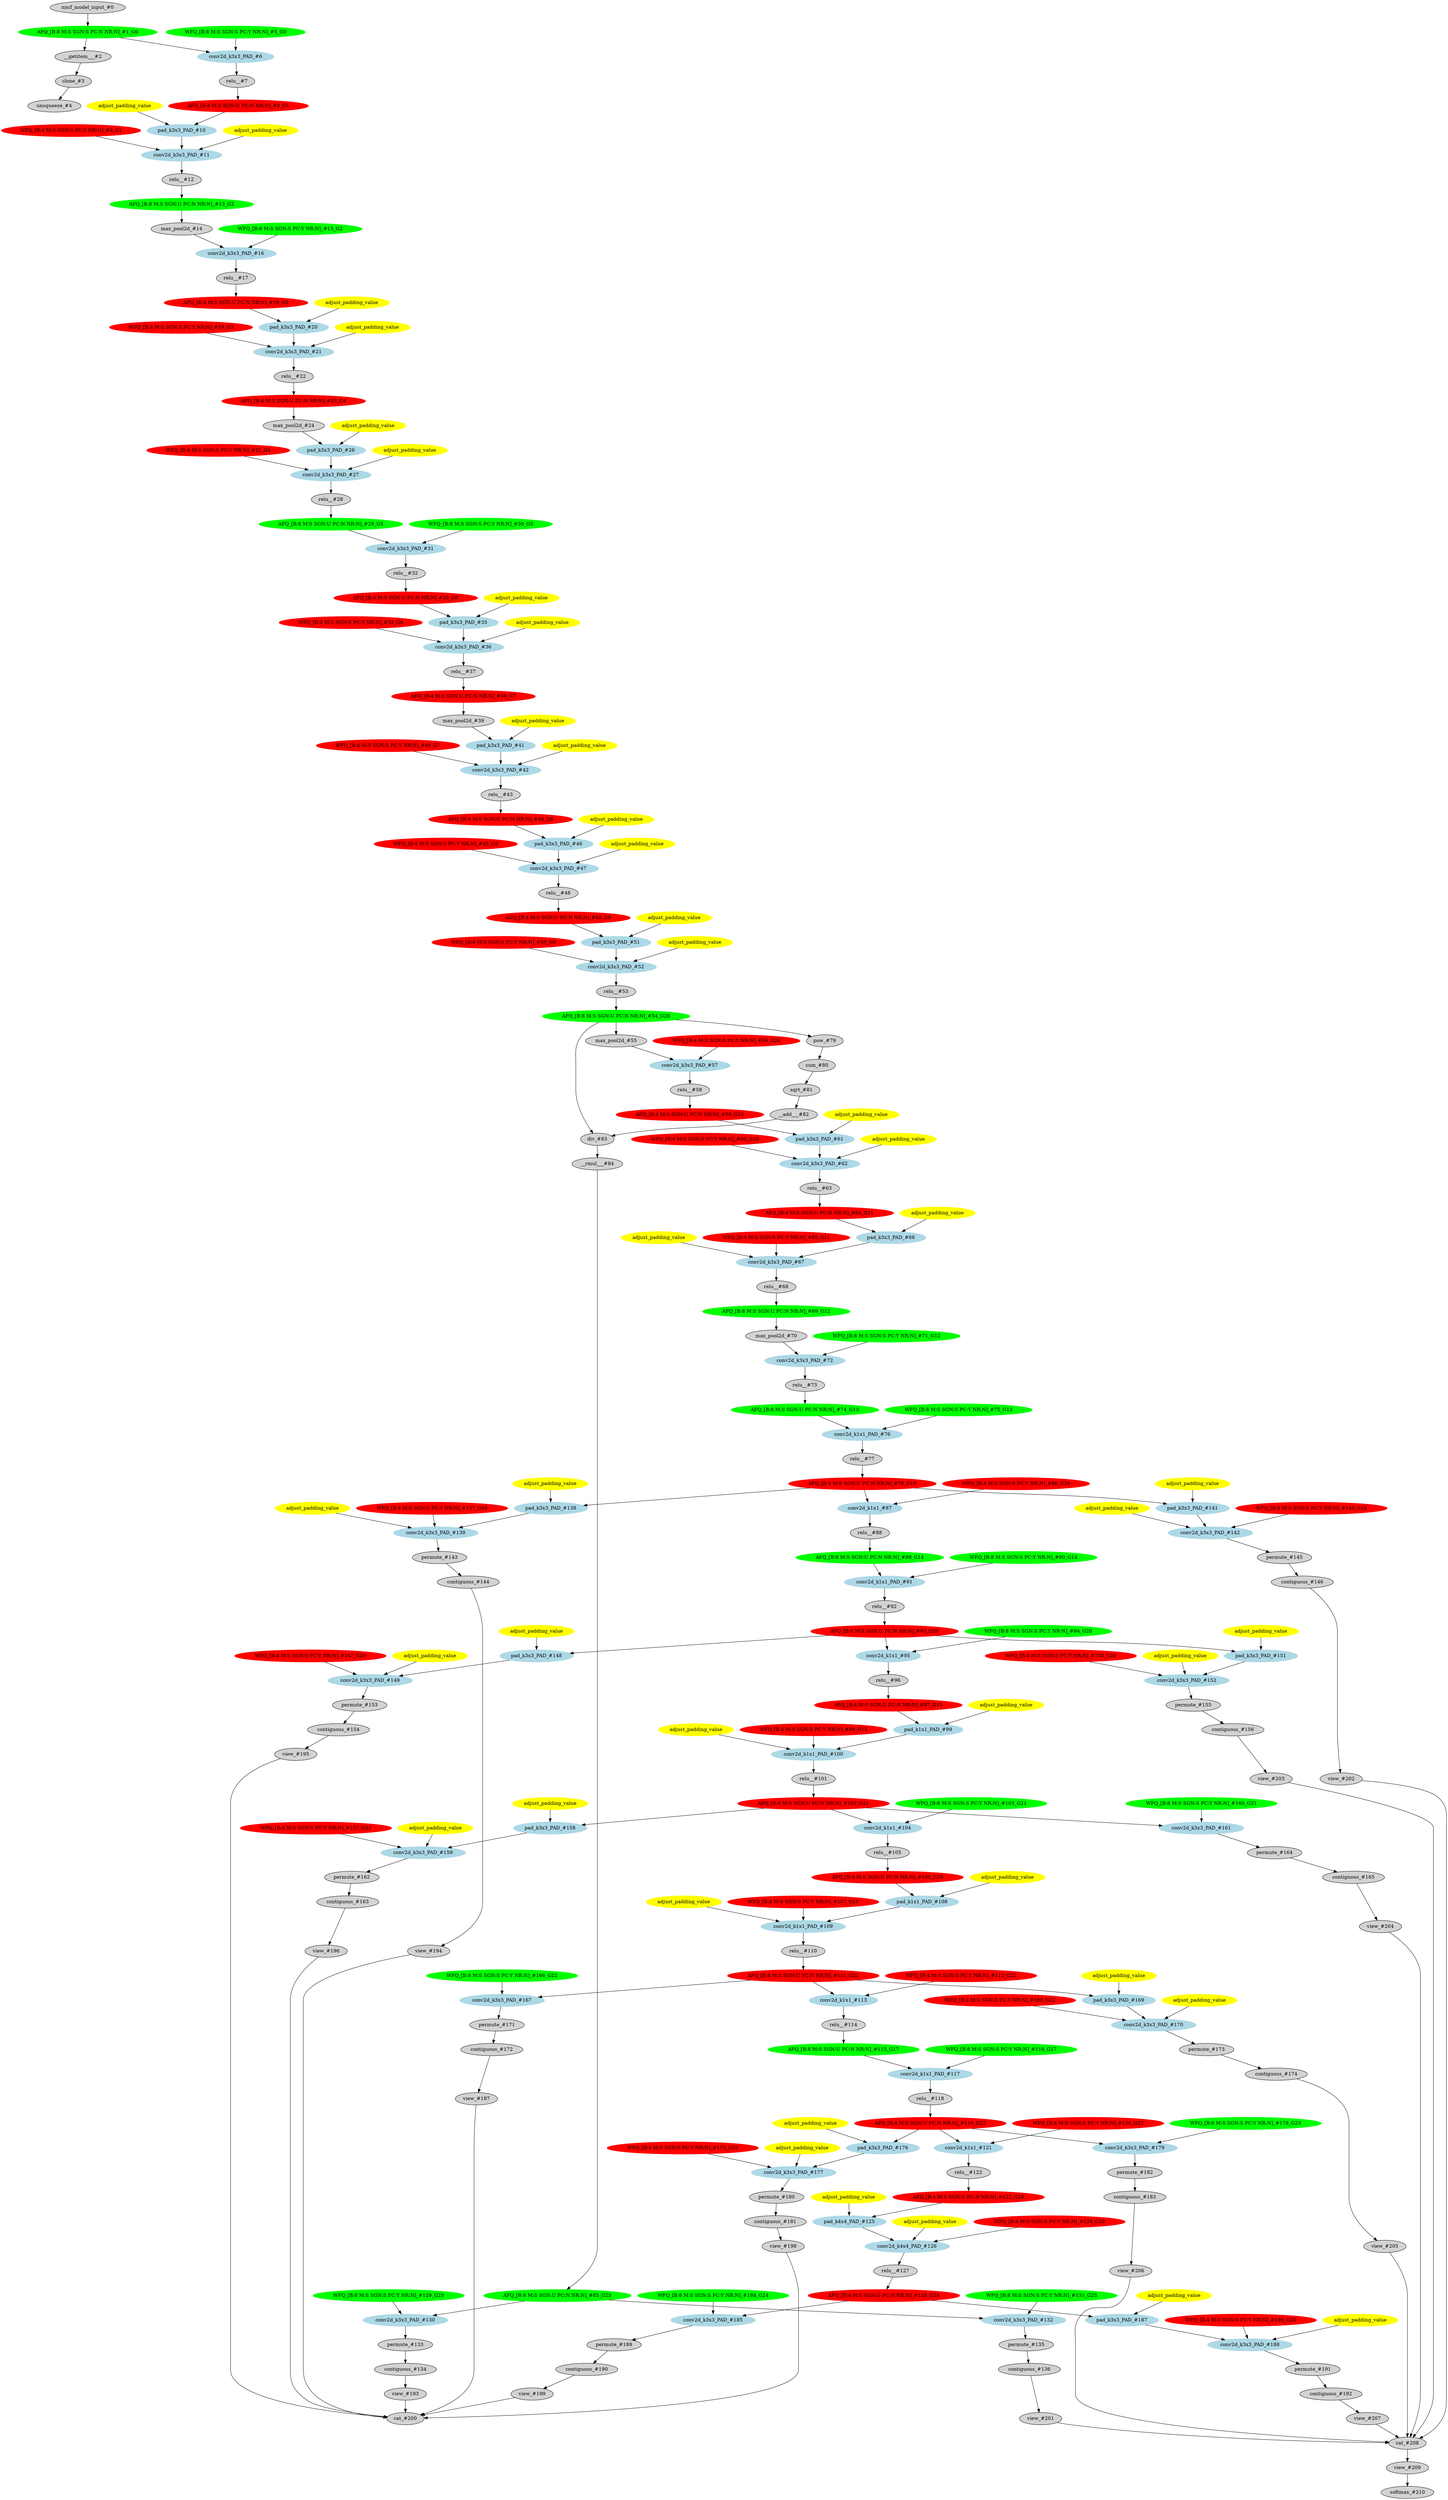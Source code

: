 strict digraph  {
"0 /nncf_model_input_0" [id=0, label="nncf_model_input_#0", style=filled, type=nncf_model_input];
"1 SymmetricQuantizer/symmetric_quantize_0" [color=green, id=1, label="AFQ_[B:8 M:S SGN:S PC:N NR:N]_#1_G0", style=filled, type=symmetric_quantize];
"2 SSD_VGG/__getitem___0" [id=2, label="__getitem___#2", style=filled, type=__getitem__];
"3 SSD_VGG/clone_0" [id=3, label="clone_#3", style=filled, type=clone];
"4 SSD_VGG/unsqueeze_0" [id=4, label="unsqueeze_#4", style=filled, type=unsqueeze];
"5 SSD_VGG/MultiOutputSequential[basenet]/NNCFConv2d[0]/ModuleDict[pre_ops]/UpdateWeight[0]/SymmetricQuantizer[op]/symmetric_quantize_0" [color=green, id=5, label="WFQ_[B:8 M:S SGN:S PC:Y NR:N]_#5_G0", style=filled, type=symmetric_quantize];
"6 SSD_VGG/MultiOutputSequential[basenet]/NNCFConv2d[0]/conv2d_0" [color=lightblue, id=6, label="conv2d_k3x3_PAD_#6", style=filled, type=conv2d];
"7 SSD_VGG/MultiOutputSequential[basenet]/ReLU[1]/relu__0" [id=7, label="relu__#7", style=filled, type=relu_];
"8 SSD_VGG/MultiOutputSequential[basenet]/ReLU[1]/SymmetricQuantizer/symmetric_quantize_0" [color=red, id=8, label="AFQ_[B:4 M:S SGN:U PC:N NR:N]_#8_G1", style=filled, type=symmetric_quantize];
"9 SSD_VGG/MultiOutputSequential[basenet]/NNCFConv2d[2]/ModuleDict[pre_ops]/UpdateWeight[1]/SymmetricQuantizer[op]/symmetric_quantize_0" [color=red, id=9, label="WFQ_[B:4 M:S SGN:S PC:Y NR:N]_#9_G1", style=filled, type=symmetric_quantize];
"10 SSD_VGG/MultiOutputSequential[basenet]/NNCFConv2d[2]/pad_0" [color=lightblue, id=10, label="pad_k3x3_PAD_#10", style=filled, type=pad];
"10 SSD_VGG/MultiOutputSequential[basenet]/NNCFConv2d[2]/pad_0_apad" [color=yellow, label=adjust_padding_value, style=filled, type=""];
"11 SSD_VGG/MultiOutputSequential[basenet]/NNCFConv2d[2]/conv2d_0" [color=lightblue, id=11, label="conv2d_k3x3_PAD_#11", style=filled, type=conv2d];
"11 SSD_VGG/MultiOutputSequential[basenet]/NNCFConv2d[2]/conv2d_0_apad" [color=yellow, label=adjust_padding_value, style=filled, type=""];
"12 SSD_VGG/MultiOutputSequential[basenet]/ReLU[3]/relu__0" [id=12, label="relu__#12", style=filled, type=relu_];
"13 SSD_VGG/MultiOutputSequential[basenet]/ReLU[3]/SymmetricQuantizer/symmetric_quantize_0" [color=green, id=13, label="AFQ_[B:8 M:S SGN:U PC:N NR:N]_#13_G2", style=filled, type=symmetric_quantize];
"14 SSD_VGG/MultiOutputSequential[basenet]/MaxPool2d[4]/max_pool2d_0" [id=14, label="max_pool2d_#14", style=filled, type=max_pool2d];
"15 SSD_VGG/MultiOutputSequential[basenet]/NNCFConv2d[5]/ModuleDict[pre_ops]/UpdateWeight[0]/SymmetricQuantizer[op]/symmetric_quantize_0" [color=green, id=15, label="WFQ_[B:8 M:S SGN:S PC:Y NR:N]_#15_G2", style=filled, type=symmetric_quantize];
"16 SSD_VGG/MultiOutputSequential[basenet]/NNCFConv2d[5]/conv2d_0" [color=lightblue, id=16, label="conv2d_k3x3_PAD_#16", style=filled, type=conv2d];
"17 SSD_VGG/MultiOutputSequential[basenet]/ReLU[6]/relu__0" [id=17, label="relu__#17", style=filled, type=relu_];
"18 SSD_VGG/MultiOutputSequential[basenet]/ReLU[6]/SymmetricQuantizer/symmetric_quantize_0" [color=red, id=18, label="AFQ_[B:4 M:S SGN:U PC:N NR:N]_#18_G3", style=filled, type=symmetric_quantize];
"19 SSD_VGG/MultiOutputSequential[basenet]/NNCFConv2d[7]/ModuleDict[pre_ops]/UpdateWeight[1]/SymmetricQuantizer[op]/symmetric_quantize_0" [color=red, id=19, label="WFQ_[B:4 M:S SGN:S PC:Y NR:N]_#19_G3", style=filled, type=symmetric_quantize];
"20 SSD_VGG/MultiOutputSequential[basenet]/NNCFConv2d[7]/pad_0" [color=lightblue, id=20, label="pad_k3x3_PAD_#20", style=filled, type=pad];
"20 SSD_VGG/MultiOutputSequential[basenet]/NNCFConv2d[7]/pad_0_apad" [color=yellow, label=adjust_padding_value, style=filled, type=""];
"21 SSD_VGG/MultiOutputSequential[basenet]/NNCFConv2d[7]/conv2d_0" [color=lightblue, id=21, label="conv2d_k3x3_PAD_#21", style=filled, type=conv2d];
"21 SSD_VGG/MultiOutputSequential[basenet]/NNCFConv2d[7]/conv2d_0_apad" [color=yellow, label=adjust_padding_value, style=filled, type=""];
"22 SSD_VGG/MultiOutputSequential[basenet]/ReLU[8]/relu__0" [id=22, label="relu__#22", style=filled, type=relu_];
"23 SSD_VGG/MultiOutputSequential[basenet]/ReLU[8]/SymmetricQuantizer/symmetric_quantize_0" [color=red, id=23, label="AFQ_[B:4 M:S SGN:U PC:N NR:N]_#23_G4", style=filled, type=symmetric_quantize];
"24 SSD_VGG/MultiOutputSequential[basenet]/MaxPool2d[9]/max_pool2d_0" [id=24, label="max_pool2d_#24", style=filled, type=max_pool2d];
"25 SSD_VGG/MultiOutputSequential[basenet]/NNCFConv2d[10]/ModuleDict[pre_ops]/UpdateWeight[1]/SymmetricQuantizer[op]/symmetric_quantize_0" [color=red, id=25, label="WFQ_[B:4 M:S SGN:S PC:Y NR:N]_#25_G4", style=filled, type=symmetric_quantize];
"26 SSD_VGG/MultiOutputSequential[basenet]/NNCFConv2d[10]/pad_0" [color=lightblue, id=26, label="pad_k3x3_PAD_#26", style=filled, type=pad];
"26 SSD_VGG/MultiOutputSequential[basenet]/NNCFConv2d[10]/pad_0_apad" [color=yellow, label=adjust_padding_value, style=filled, type=""];
"27 SSD_VGG/MultiOutputSequential[basenet]/NNCFConv2d[10]/conv2d_0" [color=lightblue, id=27, label="conv2d_k3x3_PAD_#27", style=filled, type=conv2d];
"27 SSD_VGG/MultiOutputSequential[basenet]/NNCFConv2d[10]/conv2d_0_apad" [color=yellow, label=adjust_padding_value, style=filled, type=""];
"28 SSD_VGG/MultiOutputSequential[basenet]/ReLU[11]/relu__0" [id=28, label="relu__#28", style=filled, type=relu_];
"29 SSD_VGG/MultiOutputSequential[basenet]/ReLU[11]/SymmetricQuantizer/symmetric_quantize_0" [color=green, id=29, label="AFQ_[B:8 M:S SGN:U PC:N NR:N]_#29_G5", style=filled, type=symmetric_quantize];
"30 SSD_VGG/MultiOutputSequential[basenet]/NNCFConv2d[12]/ModuleDict[pre_ops]/UpdateWeight[0]/SymmetricQuantizer[op]/symmetric_quantize_0" [color=green, id=30, label="WFQ_[B:8 M:S SGN:S PC:Y NR:N]_#30_G5", style=filled, type=symmetric_quantize];
"31 SSD_VGG/MultiOutputSequential[basenet]/NNCFConv2d[12]/conv2d_0" [color=lightblue, id=31, label="conv2d_k3x3_PAD_#31", style=filled, type=conv2d];
"32 SSD_VGG/MultiOutputSequential[basenet]/ReLU[13]/relu__0" [id=32, label="relu__#32", style=filled, type=relu_];
"33 SSD_VGG/MultiOutputSequential[basenet]/ReLU[13]/SymmetricQuantizer/symmetric_quantize_0" [color=red, id=33, label="AFQ_[B:4 M:S SGN:U PC:N NR:N]_#33_G6", style=filled, type=symmetric_quantize];
"34 SSD_VGG/MultiOutputSequential[basenet]/NNCFConv2d[14]/ModuleDict[pre_ops]/UpdateWeight[1]/SymmetricQuantizer[op]/symmetric_quantize_0" [color=red, id=34, label="WFQ_[B:4 M:S SGN:S PC:Y NR:N]_#34_G6", style=filled, type=symmetric_quantize];
"35 SSD_VGG/MultiOutputSequential[basenet]/NNCFConv2d[14]/pad_0" [color=lightblue, id=35, label="pad_k3x3_PAD_#35", style=filled, type=pad];
"35 SSD_VGG/MultiOutputSequential[basenet]/NNCFConv2d[14]/pad_0_apad" [color=yellow, label=adjust_padding_value, style=filled, type=""];
"36 SSD_VGG/MultiOutputSequential[basenet]/NNCFConv2d[14]/conv2d_0" [color=lightblue, id=36, label="conv2d_k3x3_PAD_#36", style=filled, type=conv2d];
"36 SSD_VGG/MultiOutputSequential[basenet]/NNCFConv2d[14]/conv2d_0_apad" [color=yellow, label=adjust_padding_value, style=filled, type=""];
"37 SSD_VGG/MultiOutputSequential[basenet]/ReLU[15]/relu__0" [id=37, label="relu__#37", style=filled, type=relu_];
"38 SSD_VGG/MultiOutputSequential[basenet]/ReLU[15]/SymmetricQuantizer/symmetric_quantize_0" [color=red, id=38, label="AFQ_[B:4 M:S SGN:U PC:N NR:N]_#38_G7", style=filled, type=symmetric_quantize];
"39 SSD_VGG/MultiOutputSequential[basenet]/MaxPool2d[16]/max_pool2d_0" [id=39, label="max_pool2d_#39", style=filled, type=max_pool2d];
"40 SSD_VGG/MultiOutputSequential[basenet]/NNCFConv2d[17]/ModuleDict[pre_ops]/UpdateWeight[1]/SymmetricQuantizer[op]/symmetric_quantize_0" [color=red, id=40, label="WFQ_[B:4 M:S SGN:S PC:Y NR:N]_#40_G7", style=filled, type=symmetric_quantize];
"41 SSD_VGG/MultiOutputSequential[basenet]/NNCFConv2d[17]/pad_0" [color=lightblue, id=41, label="pad_k3x3_PAD_#41", style=filled, type=pad];
"41 SSD_VGG/MultiOutputSequential[basenet]/NNCFConv2d[17]/pad_0_apad" [color=yellow, label=adjust_padding_value, style=filled, type=""];
"42 SSD_VGG/MultiOutputSequential[basenet]/NNCFConv2d[17]/conv2d_0" [color=lightblue, id=42, label="conv2d_k3x3_PAD_#42", style=filled, type=conv2d];
"42 SSD_VGG/MultiOutputSequential[basenet]/NNCFConv2d[17]/conv2d_0_apad" [color=yellow, label=adjust_padding_value, style=filled, type=""];
"43 SSD_VGG/MultiOutputSequential[basenet]/ReLU[18]/relu__0" [id=43, label="relu__#43", style=filled, type=relu_];
"44 SSD_VGG/MultiOutputSequential[basenet]/ReLU[18]/SymmetricQuantizer/symmetric_quantize_0" [color=red, id=44, label="AFQ_[B:4 M:S SGN:U PC:N NR:N]_#44_G8", style=filled, type=symmetric_quantize];
"45 SSD_VGG/MultiOutputSequential[basenet]/NNCFConv2d[19]/ModuleDict[pre_ops]/UpdateWeight[1]/SymmetricQuantizer[op]/symmetric_quantize_0" [color=red, id=45, label="WFQ_[B:4 M:S SGN:S PC:Y NR:N]_#45_G8", style=filled, type=symmetric_quantize];
"46 SSD_VGG/MultiOutputSequential[basenet]/NNCFConv2d[19]/pad_0" [color=lightblue, id=46, label="pad_k3x3_PAD_#46", style=filled, type=pad];
"46 SSD_VGG/MultiOutputSequential[basenet]/NNCFConv2d[19]/pad_0_apad" [color=yellow, label=adjust_padding_value, style=filled, type=""];
"47 SSD_VGG/MultiOutputSequential[basenet]/NNCFConv2d[19]/conv2d_0" [color=lightblue, id=47, label="conv2d_k3x3_PAD_#47", style=filled, type=conv2d];
"47 SSD_VGG/MultiOutputSequential[basenet]/NNCFConv2d[19]/conv2d_0_apad" [color=yellow, label=adjust_padding_value, style=filled, type=""];
"48 SSD_VGG/MultiOutputSequential[basenet]/ReLU[20]/relu__0" [id=48, label="relu__#48", style=filled, type=relu_];
"49 SSD_VGG/MultiOutputSequential[basenet]/ReLU[20]/SymmetricQuantizer/symmetric_quantize_0" [color=red, id=49, label="AFQ_[B:4 M:S SGN:U PC:N NR:N]_#49_G9", style=filled, type=symmetric_quantize];
"50 SSD_VGG/MultiOutputSequential[basenet]/NNCFConv2d[21]/ModuleDict[pre_ops]/UpdateWeight[1]/SymmetricQuantizer[op]/symmetric_quantize_0" [color=red, id=50, label="WFQ_[B:4 M:S SGN:S PC:Y NR:N]_#50_G9", style=filled, type=symmetric_quantize];
"51 SSD_VGG/MultiOutputSequential[basenet]/NNCFConv2d[21]/pad_0" [color=lightblue, id=51, label="pad_k3x3_PAD_#51", style=filled, type=pad];
"51 SSD_VGG/MultiOutputSequential[basenet]/NNCFConv2d[21]/pad_0_apad" [color=yellow, label=adjust_padding_value, style=filled, type=""];
"52 SSD_VGG/MultiOutputSequential[basenet]/NNCFConv2d[21]/conv2d_0" [color=lightblue, id=52, label="conv2d_k3x3_PAD_#52", style=filled, type=conv2d];
"52 SSD_VGG/MultiOutputSequential[basenet]/NNCFConv2d[21]/conv2d_0_apad" [color=yellow, label=adjust_padding_value, style=filled, type=""];
"53 SSD_VGG/MultiOutputSequential[basenet]/ReLU[22]/relu__0" [id=53, label="relu__#53", style=filled, type=relu_];
"54 SSD_VGG/MultiOutputSequential[basenet]/ReLU[22]/SymmetricQuantizer/symmetric_quantize_0" [color=green, id=54, label="AFQ_[B:8 M:S SGN:U PC:N NR:N]_#54_G26", style=filled, type=symmetric_quantize];
"55 SSD_VGG/MultiOutputSequential[basenet]/MaxPool2d[23]/max_pool2d_0" [id=55, label="max_pool2d_#55", style=filled, type=max_pool2d];
"56 SSD_VGG/MultiOutputSequential[basenet]/NNCFConv2d[24]/ModuleDict[pre_ops]/UpdateWeight[0]/SymmetricQuantizer[op]/symmetric_quantize_0" [color=red, id=56, label="WFQ_[B:4 M:S SGN:S PC:Y NR:N]_#56_G26", style=filled, type=symmetric_quantize];
"57 SSD_VGG/MultiOutputSequential[basenet]/NNCFConv2d[24]/conv2d_0" [color=lightblue, id=57, label="conv2d_k3x3_PAD_#57", style=filled, type=conv2d];
"58 SSD_VGG/MultiOutputSequential[basenet]/ReLU[25]/relu__0" [id=58, label="relu__#58", style=filled, type=relu_];
"59 SSD_VGG/MultiOutputSequential[basenet]/ReLU[25]/SymmetricQuantizer/symmetric_quantize_0" [color=red, id=59, label="AFQ_[B:4 M:S SGN:U PC:N NR:N]_#59_G10", style=filled, type=symmetric_quantize];
"60 SSD_VGG/MultiOutputSequential[basenet]/NNCFConv2d[26]/ModuleDict[pre_ops]/UpdateWeight[1]/SymmetricQuantizer[op]/symmetric_quantize_0" [color=red, id=60, label="WFQ_[B:4 M:S SGN:S PC:Y NR:N]_#60_G10", style=filled, type=symmetric_quantize];
"61 SSD_VGG/MultiOutputSequential[basenet]/NNCFConv2d[26]/pad_0" [color=lightblue, id=61, label="pad_k3x3_PAD_#61", style=filled, type=pad];
"61 SSD_VGG/MultiOutputSequential[basenet]/NNCFConv2d[26]/pad_0_apad" [color=yellow, label=adjust_padding_value, style=filled, type=""];
"62 SSD_VGG/MultiOutputSequential[basenet]/NNCFConv2d[26]/conv2d_0" [color=lightblue, id=62, label="conv2d_k3x3_PAD_#62", style=filled, type=conv2d];
"62 SSD_VGG/MultiOutputSequential[basenet]/NNCFConv2d[26]/conv2d_0_apad" [color=yellow, label=adjust_padding_value, style=filled, type=""];
"63 SSD_VGG/MultiOutputSequential[basenet]/ReLU[27]/relu__0" [id=63, label="relu__#63", style=filled, type=relu_];
"64 SSD_VGG/MultiOutputSequential[basenet]/ReLU[27]/SymmetricQuantizer/symmetric_quantize_0" [color=red, id=64, label="AFQ_[B:4 M:S SGN:U PC:N NR:N]_#64_G11", style=filled, type=symmetric_quantize];
"65 SSD_VGG/MultiOutputSequential[basenet]/NNCFConv2d[28]/ModuleDict[pre_ops]/UpdateWeight[1]/SymmetricQuantizer[op]/symmetric_quantize_0" [color=red, id=65, label="WFQ_[B:4 M:S SGN:S PC:Y NR:N]_#65_G11", style=filled, type=symmetric_quantize];
"66 SSD_VGG/MultiOutputSequential[basenet]/NNCFConv2d[28]/pad_0" [color=lightblue, id=66, label="pad_k3x3_PAD_#66", style=filled, type=pad];
"66 SSD_VGG/MultiOutputSequential[basenet]/NNCFConv2d[28]/pad_0_apad" [color=yellow, label=adjust_padding_value, style=filled, type=""];
"67 SSD_VGG/MultiOutputSequential[basenet]/NNCFConv2d[28]/conv2d_0" [color=lightblue, id=67, label="conv2d_k3x3_PAD_#67", style=filled, type=conv2d];
"67 SSD_VGG/MultiOutputSequential[basenet]/NNCFConv2d[28]/conv2d_0_apad" [color=yellow, label=adjust_padding_value, style=filled, type=""];
"68 SSD_VGG/MultiOutputSequential[basenet]/ReLU[29]/relu__0" [id=68, label="relu__#68", style=filled, type=relu_];
"69 SSD_VGG/MultiOutputSequential[basenet]/ReLU[29]/SymmetricQuantizer/symmetric_quantize_0" [color=green, id=69, label="AFQ_[B:8 M:S SGN:U PC:N NR:N]_#69_G12", style=filled, type=symmetric_quantize];
"70 SSD_VGG/MultiOutputSequential[basenet]/MaxPool2d[30]/max_pool2d_0" [id=70, label="max_pool2d_#70", style=filled, type=max_pool2d];
"71 SSD_VGG/MultiOutputSequential[basenet]/NNCFConv2d[31]/ModuleDict[pre_ops]/UpdateWeight[0]/SymmetricQuantizer[op]/symmetric_quantize_0" [color=green, id=71, label="WFQ_[B:8 M:S SGN:S PC:Y NR:N]_#71_G12", style=filled, type=symmetric_quantize];
"72 SSD_VGG/MultiOutputSequential[basenet]/NNCFConv2d[31]/conv2d_0" [color=lightblue, id=72, label="conv2d_k3x3_PAD_#72", style=filled, type=conv2d];
"73 SSD_VGG/MultiOutputSequential[basenet]/ReLU[32]/relu__0" [id=73, label="relu__#73", style=filled, type=relu_];
"74 SSD_VGG/MultiOutputSequential[basenet]/ReLU[32]/SymmetricQuantizer/symmetric_quantize_0" [color=green, id=74, label="AFQ_[B:8 M:S SGN:U PC:N NR:N]_#74_G13", style=filled, type=symmetric_quantize];
"75 SSD_VGG/MultiOutputSequential[basenet]/NNCFConv2d[33]/ModuleDict[pre_ops]/UpdateWeight[0]/SymmetricQuantizer[op]/symmetric_quantize_0" [color=green, id=75, label="WFQ_[B:8 M:S SGN:S PC:Y NR:N]_#75_G13", style=filled, type=symmetric_quantize];
"76 SSD_VGG/MultiOutputSequential[basenet]/NNCFConv2d[33]/conv2d_0" [color=lightblue, id=76, label="conv2d_k1x1_PAD_#76", style=filled, type=conv2d];
"77 SSD_VGG/MultiOutputSequential[basenet]/ReLU[34]/relu__0" [id=77, label="relu__#77", style=filled, type=relu_];
"78 SSD_VGG/MultiOutputSequential[basenet]/ReLU[34]/SymmetricQuantizer/symmetric_quantize_0" [color=red, id=78, label="AFQ_[B:4 M:S SGN:U PC:N NR:N]_#78_G19", style=filled, type=symmetric_quantize];
"79 SSD_VGG/NNCFUserL2Norm[L2Norm]/pow_0" [id=79, label="pow_#79", style=filled, type=pow];
"80 SSD_VGG/NNCFUserL2Norm[L2Norm]/sum_0" [id=80, label="sum_#80", style=filled, type=sum];
"81 SSD_VGG/NNCFUserL2Norm[L2Norm]/sqrt_0" [id=81, label="sqrt_#81", style=filled, type=sqrt];
"82 SSD_VGG/NNCFUserL2Norm[L2Norm]/__add___0" [id=82, label="__add___#82", style=filled, type=__add__];
"83 SSD_VGG/NNCFUserL2Norm[L2Norm]/div_0" [id=83, label="div_#83", style=filled, type=div];
"84 SSD_VGG/NNCFUserL2Norm[L2Norm]/__rmul___0" [id=84, label="__rmul___#84", style=filled, type=__rmul__];
"85 SSD_VGG/NNCFUserL2Norm[L2Norm]/SymmetricQuantizer/symmetric_quantize_0" [color=green, id=85, label="AFQ_[B:8 M:S SGN:U PC:N NR:N]_#85_G25", style=filled, type=symmetric_quantize];
"86 SSD_VGG/MultiOutputSequential[extras]/NNCFConv2d[0]/ModuleDict[pre_ops]/UpdateWeight[0]/SymmetricQuantizer[op]/symmetric_quantize_0" [color=red, id=86, label="WFQ_[B:4 M:S SGN:S PC:Y NR:N]_#86_G19", style=filled, type=symmetric_quantize];
"87 SSD_VGG/MultiOutputSequential[extras]/NNCFConv2d[0]/conv2d_0" [color=lightblue, id=87, label="conv2d_k1x1_#87", style=filled, type=conv2d];
"88 SSD_VGG/MultiOutputSequential[extras]/ReLU[1]/relu__0" [id=88, label="relu__#88", style=filled, type=relu_];
"89 SSD_VGG/MultiOutputSequential[extras]/ReLU[1]/SymmetricQuantizer/symmetric_quantize_0" [color=green, id=89, label="AFQ_[B:8 M:S SGN:U PC:N NR:N]_#89_G14", style=filled, type=symmetric_quantize];
"90 SSD_VGG/MultiOutputSequential[extras]/NNCFConv2d[2]/ModuleDict[pre_ops]/UpdateWeight[0]/SymmetricQuantizer[op]/symmetric_quantize_0" [color=green, id=90, label="WFQ_[B:8 M:S SGN:S PC:Y NR:N]_#90_G14", style=filled, type=symmetric_quantize];
"91 SSD_VGG/MultiOutputSequential[extras]/NNCFConv2d[2]/conv2d_0" [color=lightblue, id=91, label="conv2d_k1x1_PAD_#91", style=filled, type=conv2d];
"92 SSD_VGG/MultiOutputSequential[extras]/ReLU[3]/relu__0" [id=92, label="relu__#92", style=filled, type=relu_];
"93 SSD_VGG/MultiOutputSequential[extras]/ReLU[3]/SymmetricQuantizer/symmetric_quantize_0" [color=red, id=93, label="AFQ_[B:4 M:S SGN:U PC:N NR:N]_#93_G20", style=filled, type=symmetric_quantize];
"94 SSD_VGG/MultiOutputSequential[extras]/NNCFConv2d[4]/ModuleDict[pre_ops]/UpdateWeight[0]/SymmetricQuantizer[op]/symmetric_quantize_0" [color=green, id=94, label="WFQ_[B:8 M:S SGN:S PC:Y NR:N]_#94_G20", style=filled, type=symmetric_quantize];
"95 SSD_VGG/MultiOutputSequential[extras]/NNCFConv2d[4]/conv2d_0" [color=lightblue, id=95, label="conv2d_k1x1_#95", style=filled, type=conv2d];
"96 SSD_VGG/MultiOutputSequential[extras]/ReLU[5]/relu__0" [id=96, label="relu__#96", style=filled, type=relu_];
"97 SSD_VGG/MultiOutputSequential[extras]/ReLU[5]/SymmetricQuantizer/symmetric_quantize_0" [color=red, id=97, label="AFQ_[B:4 M:S SGN:U PC:N NR:N]_#97_G15", style=filled, type=symmetric_quantize];
"98 SSD_VGG/MultiOutputSequential[extras]/NNCFConv2d[6]/ModuleDict[pre_ops]/UpdateWeight[1]/SymmetricQuantizer[op]/symmetric_quantize_0" [color=red, id=98, label="WFQ_[B:4 M:S SGN:S PC:Y NR:N]_#98_G15", style=filled, type=symmetric_quantize];
"99 SSD_VGG/MultiOutputSequential[extras]/NNCFConv2d[6]/pad_0" [color=lightblue, id=99, label="pad_k1x1_PAD_#99", style=filled, type=pad];
"99 SSD_VGG/MultiOutputSequential[extras]/NNCFConv2d[6]/pad_0_apad" [color=yellow, label=adjust_padding_value, style=filled, type=""];
"100 SSD_VGG/MultiOutputSequential[extras]/NNCFConv2d[6]/conv2d_0" [color=lightblue, id=100, label="conv2d_k1x1_PAD_#100", style=filled, type=conv2d];
"100 SSD_VGG/MultiOutputSequential[extras]/NNCFConv2d[6]/conv2d_0_apad" [color=yellow, label=adjust_padding_value, style=filled, type=""];
"101 SSD_VGG/MultiOutputSequential[extras]/ReLU[7]/relu__0" [id=101, label="relu__#101", style=filled, type=relu_];
"102 SSD_VGG/MultiOutputSequential[extras]/ReLU[7]/SymmetricQuantizer/symmetric_quantize_0" [color=red, id=102, label="AFQ_[B:4 M:S SGN:U PC:N NR:N]_#102_G21", style=filled, type=symmetric_quantize];
"103 SSD_VGG/MultiOutputSequential[extras]/NNCFConv2d[8]/ModuleDict[pre_ops]/UpdateWeight[0]/SymmetricQuantizer[op]/symmetric_quantize_0" [color=green, id=103, label="WFQ_[B:8 M:S SGN:S PC:Y NR:N]_#103_G21", style=filled, type=symmetric_quantize];
"104 SSD_VGG/MultiOutputSequential[extras]/NNCFConv2d[8]/conv2d_0" [color=lightblue, id=104, label="conv2d_k1x1_#104", style=filled, type=conv2d];
"105 SSD_VGG/MultiOutputSequential[extras]/ReLU[9]/relu__0" [id=105, label="relu__#105", style=filled, type=relu_];
"106 SSD_VGG/MultiOutputSequential[extras]/ReLU[9]/SymmetricQuantizer/symmetric_quantize_0" [color=red, id=106, label="AFQ_[B:4 M:S SGN:U PC:N NR:N]_#106_G16", style=filled, type=symmetric_quantize];
"107 SSD_VGG/MultiOutputSequential[extras]/NNCFConv2d[10]/ModuleDict[pre_ops]/UpdateWeight[1]/SymmetricQuantizer[op]/symmetric_quantize_0" [color=red, id=107, label="WFQ_[B:4 M:S SGN:S PC:Y NR:N]_#107_G16", style=filled, type=symmetric_quantize];
"108 SSD_VGG/MultiOutputSequential[extras]/NNCFConv2d[10]/pad_0" [color=lightblue, id=108, label="pad_k1x1_PAD_#108", style=filled, type=pad];
"108 SSD_VGG/MultiOutputSequential[extras]/NNCFConv2d[10]/pad_0_apad" [color=yellow, label=adjust_padding_value, style=filled, type=""];
"109 SSD_VGG/MultiOutputSequential[extras]/NNCFConv2d[10]/conv2d_0" [color=lightblue, id=109, label="conv2d_k1x1_PAD_#109", style=filled, type=conv2d];
"109 SSD_VGG/MultiOutputSequential[extras]/NNCFConv2d[10]/conv2d_0_apad" [color=yellow, label=adjust_padding_value, style=filled, type=""];
"110 SSD_VGG/MultiOutputSequential[extras]/ReLU[11]/relu__0" [id=110, label="relu__#110", style=filled, type=relu_];
"111 SSD_VGG/MultiOutputSequential[extras]/ReLU[11]/SymmetricQuantizer/symmetric_quantize_0" [color=red, id=111, label="AFQ_[B:4 M:S SGN:U PC:N NR:N]_#111_G22", style=filled, type=symmetric_quantize];
"112 SSD_VGG/MultiOutputSequential[extras]/NNCFConv2d[12]/ModuleDict[pre_ops]/UpdateWeight[0]/SymmetricQuantizer[op]/symmetric_quantize_0" [color=red, id=112, label="WFQ_[B:4 M:S SGN:S PC:Y NR:N]_#112_G22", style=filled, type=symmetric_quantize];
"113 SSD_VGG/MultiOutputSequential[extras]/NNCFConv2d[12]/conv2d_0" [color=lightblue, id=113, label="conv2d_k1x1_#113", style=filled, type=conv2d];
"114 SSD_VGG/MultiOutputSequential[extras]/ReLU[13]/relu__0" [id=114, label="relu__#114", style=filled, type=relu_];
"115 SSD_VGG/MultiOutputSequential[extras]/ReLU[13]/SymmetricQuantizer/symmetric_quantize_0" [color=green, id=115, label="AFQ_[B:8 M:S SGN:U PC:N NR:N]_#115_G17", style=filled, type=symmetric_quantize];
"116 SSD_VGG/MultiOutputSequential[extras]/NNCFConv2d[14]/ModuleDict[pre_ops]/UpdateWeight[0]/SymmetricQuantizer[op]/symmetric_quantize_0" [color=green, id=116, label="WFQ_[B:8 M:S SGN:S PC:Y NR:N]_#116_G17", style=filled, type=symmetric_quantize];
"117 SSD_VGG/MultiOutputSequential[extras]/NNCFConv2d[14]/conv2d_0" [color=lightblue, id=117, label="conv2d_k1x1_PAD_#117", style=filled, type=conv2d];
"118 SSD_VGG/MultiOutputSequential[extras]/ReLU[15]/relu__0" [id=118, label="relu__#118", style=filled, type=relu_];
"119 SSD_VGG/MultiOutputSequential[extras]/ReLU[15]/SymmetricQuantizer/symmetric_quantize_0" [color=red, id=119, label="AFQ_[B:4 M:S SGN:U PC:N NR:N]_#119_G23", style=filled, type=symmetric_quantize];
"120 SSD_VGG/MultiOutputSequential[extras]/NNCFConv2d[16]/ModuleDict[pre_ops]/UpdateWeight[0]/SymmetricQuantizer[op]/symmetric_quantize_0" [color=red, id=120, label="WFQ_[B:4 M:S SGN:S PC:Y NR:N]_#120_G23", style=filled, type=symmetric_quantize];
"121 SSD_VGG/MultiOutputSequential[extras]/NNCFConv2d[16]/conv2d_0" [color=lightblue, id=121, label="conv2d_k1x1_#121", style=filled, type=conv2d];
"122 SSD_VGG/MultiOutputSequential[extras]/ReLU[17]/relu__0" [id=122, label="relu__#122", style=filled, type=relu_];
"123 SSD_VGG/MultiOutputSequential[extras]/ReLU[17]/SymmetricQuantizer/symmetric_quantize_0" [color=red, id=123, label="AFQ_[B:4 M:S SGN:U PC:N NR:N]_#123_G18", style=filled, type=symmetric_quantize];
"124 SSD_VGG/MultiOutputSequential[extras]/NNCFConv2d[18]/ModuleDict[pre_ops]/UpdateWeight[1]/SymmetricQuantizer[op]/symmetric_quantize_0" [color=red, id=124, label="WFQ_[B:4 M:S SGN:S PC:Y NR:N]_#124_G18", style=filled, type=symmetric_quantize];
"125 SSD_VGG/MultiOutputSequential[extras]/NNCFConv2d[18]/pad_0" [color=lightblue, id=125, label="pad_k4x4_PAD_#125", style=filled, type=pad];
"125 SSD_VGG/MultiOutputSequential[extras]/NNCFConv2d[18]/pad_0_apad" [color=yellow, label=adjust_padding_value, style=filled, type=""];
"126 SSD_VGG/MultiOutputSequential[extras]/NNCFConv2d[18]/conv2d_0" [color=lightblue, id=126, label="conv2d_k4x4_PAD_#126", style=filled, type=conv2d];
"126 SSD_VGG/MultiOutputSequential[extras]/NNCFConv2d[18]/conv2d_0_apad" [color=yellow, label=adjust_padding_value, style=filled, type=""];
"127 SSD_VGG/MultiOutputSequential[extras]/ReLU[19]/relu__0" [id=127, label="relu__#127", style=filled, type=relu_];
"128 SSD_VGG/MultiOutputSequential[extras]/ReLU[19]/SymmetricQuantizer/symmetric_quantize_0" [color=red, id=128, label="AFQ_[B:4 M:S SGN:U PC:N NR:N]_#128_G24", style=filled, type=symmetric_quantize];
"129 SSD_VGG/SSDDetectionOutput[detection_head]/ModuleList[heads]/SSDHead[0]/NNCFConv2d[loc]/ModuleDict[pre_ops]/UpdateWeight[0]/SymmetricQuantizer[op]/symmetric_quantize_0" [color=green, id=129, label="WFQ_[B:8 M:S SGN:S PC:Y NR:N]_#129_G25", style=filled, type=symmetric_quantize];
"130 SSD_VGG/SSDDetectionOutput[detection_head]/ModuleList[heads]/SSDHead[0]/NNCFConv2d[loc]/conv2d_0" [color=lightblue, id=130, label="conv2d_k3x3_PAD_#130", style=filled, type=conv2d];
"131 SSD_VGG/SSDDetectionOutput[detection_head]/ModuleList[heads]/SSDHead[0]/NNCFConv2d[conf]/ModuleDict[pre_ops]/UpdateWeight[0]/SymmetricQuantizer[op]/symmetric_quantize_0" [color=green, id=131, label="WFQ_[B:8 M:S SGN:S PC:Y NR:N]_#131_G25", style=filled, type=symmetric_quantize];
"132 SSD_VGG/SSDDetectionOutput[detection_head]/ModuleList[heads]/SSDHead[0]/NNCFConv2d[conf]/conv2d_0" [color=lightblue, id=132, label="conv2d_k3x3_PAD_#132", style=filled, type=conv2d];
"133 SSD_VGG/SSDDetectionOutput[detection_head]/ModuleList[heads]/SSDHead[0]/permute_0" [id=133, label="permute_#133", style=filled, type=permute];
"134 SSD_VGG/SSDDetectionOutput[detection_head]/ModuleList[heads]/SSDHead[0]/contiguous_0" [id=134, label="contiguous_#134", style=filled, type=contiguous];
"135 SSD_VGG/SSDDetectionOutput[detection_head]/ModuleList[heads]/SSDHead[0]/permute_1" [id=135, label="permute_#135", style=filled, type=permute];
"136 SSD_VGG/SSDDetectionOutput[detection_head]/ModuleList[heads]/SSDHead[0]/contiguous_1" [id=136, label="contiguous_#136", style=filled, type=contiguous];
"137 SSD_VGG/SSDDetectionOutput[detection_head]/ModuleList[heads]/SSDHead[1]/NNCFConv2d[loc]/ModuleDict[pre_ops]/UpdateWeight[1]/SymmetricQuantizer[op]/symmetric_quantize_0" [color=red, id=137, label="WFQ_[B:4 M:S SGN:S PC:Y NR:N]_#137_G19", style=filled, type=symmetric_quantize];
"138 SSD_VGG/SSDDetectionOutput[detection_head]/ModuleList[heads]/SSDHead[1]/NNCFConv2d[loc]/pad_0" [color=lightblue, id=138, label="pad_k3x3_PAD_#138", style=filled, type=pad];
"138 SSD_VGG/SSDDetectionOutput[detection_head]/ModuleList[heads]/SSDHead[1]/NNCFConv2d[loc]/pad_0_apad" [color=yellow, label=adjust_padding_value, style=filled, type=""];
"139 SSD_VGG/SSDDetectionOutput[detection_head]/ModuleList[heads]/SSDHead[1]/NNCFConv2d[loc]/conv2d_0" [color=lightblue, id=139, label="conv2d_k3x3_PAD_#139", style=filled, type=conv2d];
"139 SSD_VGG/SSDDetectionOutput[detection_head]/ModuleList[heads]/SSDHead[1]/NNCFConv2d[loc]/conv2d_0_apad" [color=yellow, label=adjust_padding_value, style=filled, type=""];
"140 SSD_VGG/SSDDetectionOutput[detection_head]/ModuleList[heads]/SSDHead[1]/NNCFConv2d[conf]/ModuleDict[pre_ops]/UpdateWeight[1]/SymmetricQuantizer[op]/symmetric_quantize_0" [color=red, id=140, label="WFQ_[B:4 M:S SGN:S PC:Y NR:N]_#140_G19", style=filled, type=symmetric_quantize];
"141 SSD_VGG/SSDDetectionOutput[detection_head]/ModuleList[heads]/SSDHead[1]/NNCFConv2d[conf]/pad_0" [color=lightblue, id=141, label="pad_k3x3_PAD_#141", style=filled, type=pad];
"141 SSD_VGG/SSDDetectionOutput[detection_head]/ModuleList[heads]/SSDHead[1]/NNCFConv2d[conf]/pad_0_apad" [color=yellow, label=adjust_padding_value, style=filled, type=""];
"142 SSD_VGG/SSDDetectionOutput[detection_head]/ModuleList[heads]/SSDHead[1]/NNCFConv2d[conf]/conv2d_0" [color=lightblue, id=142, label="conv2d_k3x3_PAD_#142", style=filled, type=conv2d];
"142 SSD_VGG/SSDDetectionOutput[detection_head]/ModuleList[heads]/SSDHead[1]/NNCFConv2d[conf]/conv2d_0_apad" [color=yellow, label=adjust_padding_value, style=filled, type=""];
"143 SSD_VGG/SSDDetectionOutput[detection_head]/ModuleList[heads]/SSDHead[1]/permute_0" [id=143, label="permute_#143", style=filled, type=permute];
"144 SSD_VGG/SSDDetectionOutput[detection_head]/ModuleList[heads]/SSDHead[1]/contiguous_0" [id=144, label="contiguous_#144", style=filled, type=contiguous];
"145 SSD_VGG/SSDDetectionOutput[detection_head]/ModuleList[heads]/SSDHead[1]/permute_1" [id=145, label="permute_#145", style=filled, type=permute];
"146 SSD_VGG/SSDDetectionOutput[detection_head]/ModuleList[heads]/SSDHead[1]/contiguous_1" [id=146, label="contiguous_#146", style=filled, type=contiguous];
"147 SSD_VGG/SSDDetectionOutput[detection_head]/ModuleList[heads]/SSDHead[2]/NNCFConv2d[loc]/ModuleDict[pre_ops]/UpdateWeight[1]/SymmetricQuantizer[op]/symmetric_quantize_0" [color=red, id=147, label="WFQ_[B:4 M:S SGN:S PC:Y NR:N]_#147_G20", style=filled, type=symmetric_quantize];
"148 SSD_VGG/SSDDetectionOutput[detection_head]/ModuleList[heads]/SSDHead[2]/NNCFConv2d[loc]/pad_0" [color=lightblue, id=148, label="pad_k3x3_PAD_#148", style=filled, type=pad];
"148 SSD_VGG/SSDDetectionOutput[detection_head]/ModuleList[heads]/SSDHead[2]/NNCFConv2d[loc]/pad_0_apad" [color=yellow, label=adjust_padding_value, style=filled, type=""];
"149 SSD_VGG/SSDDetectionOutput[detection_head]/ModuleList[heads]/SSDHead[2]/NNCFConv2d[loc]/conv2d_0" [color=lightblue, id=149, label="conv2d_k3x3_PAD_#149", style=filled, type=conv2d];
"149 SSD_VGG/SSDDetectionOutput[detection_head]/ModuleList[heads]/SSDHead[2]/NNCFConv2d[loc]/conv2d_0_apad" [color=yellow, label=adjust_padding_value, style=filled, type=""];
"150 SSD_VGG/SSDDetectionOutput[detection_head]/ModuleList[heads]/SSDHead[2]/NNCFConv2d[conf]/ModuleDict[pre_ops]/UpdateWeight[1]/SymmetricQuantizer[op]/symmetric_quantize_0" [color=red, id=150, label="WFQ_[B:4 M:S SGN:S PC:Y NR:N]_#150_G20", style=filled, type=symmetric_quantize];
"151 SSD_VGG/SSDDetectionOutput[detection_head]/ModuleList[heads]/SSDHead[2]/NNCFConv2d[conf]/pad_0" [color=lightblue, id=151, label="pad_k3x3_PAD_#151", style=filled, type=pad];
"151 SSD_VGG/SSDDetectionOutput[detection_head]/ModuleList[heads]/SSDHead[2]/NNCFConv2d[conf]/pad_0_apad" [color=yellow, label=adjust_padding_value, style=filled, type=""];
"152 SSD_VGG/SSDDetectionOutput[detection_head]/ModuleList[heads]/SSDHead[2]/NNCFConv2d[conf]/conv2d_0" [color=lightblue, id=152, label="conv2d_k3x3_PAD_#152", style=filled, type=conv2d];
"152 SSD_VGG/SSDDetectionOutput[detection_head]/ModuleList[heads]/SSDHead[2]/NNCFConv2d[conf]/conv2d_0_apad" [color=yellow, label=adjust_padding_value, style=filled, type=""];
"153 SSD_VGG/SSDDetectionOutput[detection_head]/ModuleList[heads]/SSDHead[2]/permute_0" [id=153, label="permute_#153", style=filled, type=permute];
"154 SSD_VGG/SSDDetectionOutput[detection_head]/ModuleList[heads]/SSDHead[2]/contiguous_0" [id=154, label="contiguous_#154", style=filled, type=contiguous];
"155 SSD_VGG/SSDDetectionOutput[detection_head]/ModuleList[heads]/SSDHead[2]/permute_1" [id=155, label="permute_#155", style=filled, type=permute];
"156 SSD_VGG/SSDDetectionOutput[detection_head]/ModuleList[heads]/SSDHead[2]/contiguous_1" [id=156, label="contiguous_#156", style=filled, type=contiguous];
"157 SSD_VGG/SSDDetectionOutput[detection_head]/ModuleList[heads]/SSDHead[3]/NNCFConv2d[loc]/ModuleDict[pre_ops]/UpdateWeight[1]/SymmetricQuantizer[op]/symmetric_quantize_0" [color=red, id=157, label="WFQ_[B:4 M:S SGN:S PC:Y NR:N]_#157_G21", style=filled, type=symmetric_quantize];
"158 SSD_VGG/SSDDetectionOutput[detection_head]/ModuleList[heads]/SSDHead[3]/NNCFConv2d[loc]/pad_0" [color=lightblue, id=158, label="pad_k3x3_PAD_#158", style=filled, type=pad];
"158 SSD_VGG/SSDDetectionOutput[detection_head]/ModuleList[heads]/SSDHead[3]/NNCFConv2d[loc]/pad_0_apad" [color=yellow, label=adjust_padding_value, style=filled, type=""];
"159 SSD_VGG/SSDDetectionOutput[detection_head]/ModuleList[heads]/SSDHead[3]/NNCFConv2d[loc]/conv2d_0" [color=lightblue, id=159, label="conv2d_k3x3_PAD_#159", style=filled, type=conv2d];
"159 SSD_VGG/SSDDetectionOutput[detection_head]/ModuleList[heads]/SSDHead[3]/NNCFConv2d[loc]/conv2d_0_apad" [color=yellow, label=adjust_padding_value, style=filled, type=""];
"160 SSD_VGG/SSDDetectionOutput[detection_head]/ModuleList[heads]/SSDHead[3]/NNCFConv2d[conf]/ModuleDict[pre_ops]/UpdateWeight[0]/SymmetricQuantizer[op]/symmetric_quantize_0" [color=green, id=160, label="WFQ_[B:8 M:S SGN:S PC:Y NR:N]_#160_G21", style=filled, type=symmetric_quantize];
"161 SSD_VGG/SSDDetectionOutput[detection_head]/ModuleList[heads]/SSDHead[3]/NNCFConv2d[conf]/conv2d_0" [color=lightblue, id=161, label="conv2d_k3x3_PAD_#161", style=filled, type=conv2d];
"162 SSD_VGG/SSDDetectionOutput[detection_head]/ModuleList[heads]/SSDHead[3]/permute_0" [id=162, label="permute_#162", style=filled, type=permute];
"163 SSD_VGG/SSDDetectionOutput[detection_head]/ModuleList[heads]/SSDHead[3]/contiguous_0" [id=163, label="contiguous_#163", style=filled, type=contiguous];
"164 SSD_VGG/SSDDetectionOutput[detection_head]/ModuleList[heads]/SSDHead[3]/permute_1" [id=164, label="permute_#164", style=filled, type=permute];
"165 SSD_VGG/SSDDetectionOutput[detection_head]/ModuleList[heads]/SSDHead[3]/contiguous_1" [id=165, label="contiguous_#165", style=filled, type=contiguous];
"166 SSD_VGG/SSDDetectionOutput[detection_head]/ModuleList[heads]/SSDHead[4]/NNCFConv2d[loc]/ModuleDict[pre_ops]/UpdateWeight[0]/SymmetricQuantizer[op]/symmetric_quantize_0" [color=green, id=166, label="WFQ_[B:8 M:S SGN:S PC:Y NR:N]_#166_G22", style=filled, type=symmetric_quantize];
"167 SSD_VGG/SSDDetectionOutput[detection_head]/ModuleList[heads]/SSDHead[4]/NNCFConv2d[loc]/conv2d_0" [color=lightblue, id=167, label="conv2d_k3x3_PAD_#167", style=filled, type=conv2d];
"168 SSD_VGG/SSDDetectionOutput[detection_head]/ModuleList[heads]/SSDHead[4]/NNCFConv2d[conf]/ModuleDict[pre_ops]/UpdateWeight[1]/SymmetricQuantizer[op]/symmetric_quantize_0" [color=red, id=168, label="WFQ_[B:4 M:S SGN:S PC:Y NR:N]_#168_G22", style=filled, type=symmetric_quantize];
"169 SSD_VGG/SSDDetectionOutput[detection_head]/ModuleList[heads]/SSDHead[4]/NNCFConv2d[conf]/pad_0" [color=lightblue, id=169, label="pad_k3x3_PAD_#169", style=filled, type=pad];
"169 SSD_VGG/SSDDetectionOutput[detection_head]/ModuleList[heads]/SSDHead[4]/NNCFConv2d[conf]/pad_0_apad" [color=yellow, label=adjust_padding_value, style=filled, type=""];
"170 SSD_VGG/SSDDetectionOutput[detection_head]/ModuleList[heads]/SSDHead[4]/NNCFConv2d[conf]/conv2d_0" [color=lightblue, id=170, label="conv2d_k3x3_PAD_#170", style=filled, type=conv2d];
"170 SSD_VGG/SSDDetectionOutput[detection_head]/ModuleList[heads]/SSDHead[4]/NNCFConv2d[conf]/conv2d_0_apad" [color=yellow, label=adjust_padding_value, style=filled, type=""];
"171 SSD_VGG/SSDDetectionOutput[detection_head]/ModuleList[heads]/SSDHead[4]/permute_0" [id=171, label="permute_#171", style=filled, type=permute];
"172 SSD_VGG/SSDDetectionOutput[detection_head]/ModuleList[heads]/SSDHead[4]/contiguous_0" [id=172, label="contiguous_#172", style=filled, type=contiguous];
"173 SSD_VGG/SSDDetectionOutput[detection_head]/ModuleList[heads]/SSDHead[4]/permute_1" [id=173, label="permute_#173", style=filled, type=permute];
"174 SSD_VGG/SSDDetectionOutput[detection_head]/ModuleList[heads]/SSDHead[4]/contiguous_1" [id=174, label="contiguous_#174", style=filled, type=contiguous];
"175 SSD_VGG/SSDDetectionOutput[detection_head]/ModuleList[heads]/SSDHead[5]/NNCFConv2d[loc]/ModuleDict[pre_ops]/UpdateWeight[1]/SymmetricQuantizer[op]/symmetric_quantize_0" [color=red, id=175, label="WFQ_[B:4 M:S SGN:S PC:Y NR:N]_#175_G23", style=filled, type=symmetric_quantize];
"176 SSD_VGG/SSDDetectionOutput[detection_head]/ModuleList[heads]/SSDHead[5]/NNCFConv2d[loc]/pad_0" [color=lightblue, id=176, label="pad_k3x3_PAD_#176", style=filled, type=pad];
"176 SSD_VGG/SSDDetectionOutput[detection_head]/ModuleList[heads]/SSDHead[5]/NNCFConv2d[loc]/pad_0_apad" [color=yellow, label=adjust_padding_value, style=filled, type=""];
"177 SSD_VGG/SSDDetectionOutput[detection_head]/ModuleList[heads]/SSDHead[5]/NNCFConv2d[loc]/conv2d_0" [color=lightblue, id=177, label="conv2d_k3x3_PAD_#177", style=filled, type=conv2d];
"177 SSD_VGG/SSDDetectionOutput[detection_head]/ModuleList[heads]/SSDHead[5]/NNCFConv2d[loc]/conv2d_0_apad" [color=yellow, label=adjust_padding_value, style=filled, type=""];
"178 SSD_VGG/SSDDetectionOutput[detection_head]/ModuleList[heads]/SSDHead[5]/NNCFConv2d[conf]/ModuleDict[pre_ops]/UpdateWeight[0]/SymmetricQuantizer[op]/symmetric_quantize_0" [color=green, id=178, label="WFQ_[B:8 M:S SGN:S PC:Y NR:N]_#178_G23", style=filled, type=symmetric_quantize];
"179 SSD_VGG/SSDDetectionOutput[detection_head]/ModuleList[heads]/SSDHead[5]/NNCFConv2d[conf]/conv2d_0" [color=lightblue, id=179, label="conv2d_k3x3_PAD_#179", style=filled, type=conv2d];
"180 SSD_VGG/SSDDetectionOutput[detection_head]/ModuleList[heads]/SSDHead[5]/permute_0" [id=180, label="permute_#180", style=filled, type=permute];
"181 SSD_VGG/SSDDetectionOutput[detection_head]/ModuleList[heads]/SSDHead[5]/contiguous_0" [id=181, label="contiguous_#181", style=filled, type=contiguous];
"182 SSD_VGG/SSDDetectionOutput[detection_head]/ModuleList[heads]/SSDHead[5]/permute_1" [id=182, label="permute_#182", style=filled, type=permute];
"183 SSD_VGG/SSDDetectionOutput[detection_head]/ModuleList[heads]/SSDHead[5]/contiguous_1" [id=183, label="contiguous_#183", style=filled, type=contiguous];
"184 SSD_VGG/SSDDetectionOutput[detection_head]/ModuleList[heads]/SSDHead[6]/NNCFConv2d[loc]/ModuleDict[pre_ops]/UpdateWeight[0]/SymmetricQuantizer[op]/symmetric_quantize_0" [color=green, id=184, label="WFQ_[B:8 M:S SGN:S PC:Y NR:N]_#184_G24", style=filled, type=symmetric_quantize];
"185 SSD_VGG/SSDDetectionOutput[detection_head]/ModuleList[heads]/SSDHead[6]/NNCFConv2d[loc]/conv2d_0" [color=lightblue, id=185, label="conv2d_k3x3_PAD_#185", style=filled, type=conv2d];
"186 SSD_VGG/SSDDetectionOutput[detection_head]/ModuleList[heads]/SSDHead[6]/NNCFConv2d[conf]/ModuleDict[pre_ops]/UpdateWeight[1]/SymmetricQuantizer[op]/symmetric_quantize_0" [color=red, id=186, label="WFQ_[B:4 M:S SGN:S PC:Y NR:N]_#186_G24", style=filled, type=symmetric_quantize];
"187 SSD_VGG/SSDDetectionOutput[detection_head]/ModuleList[heads]/SSDHead[6]/NNCFConv2d[conf]/pad_0" [color=lightblue, id=187, label="pad_k3x3_PAD_#187", style=filled, type=pad];
"187 SSD_VGG/SSDDetectionOutput[detection_head]/ModuleList[heads]/SSDHead[6]/NNCFConv2d[conf]/pad_0_apad" [color=yellow, label=adjust_padding_value, style=filled, type=""];
"188 SSD_VGG/SSDDetectionOutput[detection_head]/ModuleList[heads]/SSDHead[6]/NNCFConv2d[conf]/conv2d_0" [color=lightblue, id=188, label="conv2d_k3x3_PAD_#188", style=filled, type=conv2d];
"188 SSD_VGG/SSDDetectionOutput[detection_head]/ModuleList[heads]/SSDHead[6]/NNCFConv2d[conf]/conv2d_0_apad" [color=yellow, label=adjust_padding_value, style=filled, type=""];
"189 SSD_VGG/SSDDetectionOutput[detection_head]/ModuleList[heads]/SSDHead[6]/permute_0" [id=189, label="permute_#189", style=filled, type=permute];
"190 SSD_VGG/SSDDetectionOutput[detection_head]/ModuleList[heads]/SSDHead[6]/contiguous_0" [id=190, label="contiguous_#190", style=filled, type=contiguous];
"191 SSD_VGG/SSDDetectionOutput[detection_head]/ModuleList[heads]/SSDHead[6]/permute_1" [id=191, label="permute_#191", style=filled, type=permute];
"192 SSD_VGG/SSDDetectionOutput[detection_head]/ModuleList[heads]/SSDHead[6]/contiguous_1" [id=192, label="contiguous_#192", style=filled, type=contiguous];
"193 SSD_VGG/SSDDetectionOutput[detection_head]/view_0" [id=193, label="view_#193", style=filled, type=view];
"194 SSD_VGG/SSDDetectionOutput[detection_head]/view_1" [id=194, label="view_#194", style=filled, type=view];
"195 SSD_VGG/SSDDetectionOutput[detection_head]/view_2" [id=195, label="view_#195", style=filled, type=view];
"196 SSD_VGG/SSDDetectionOutput[detection_head]/view_3" [id=196, label="view_#196", style=filled, type=view];
"197 SSD_VGG/SSDDetectionOutput[detection_head]/view_4" [id=197, label="view_#197", style=filled, type=view];
"198 SSD_VGG/SSDDetectionOutput[detection_head]/view_5" [id=198, label="view_#198", style=filled, type=view];
"199 SSD_VGG/SSDDetectionOutput[detection_head]/view_6" [id=199, label="view_#199", style=filled, type=view];
"200 SSD_VGG/SSDDetectionOutput[detection_head]/cat_0" [id=200, label="cat_#200", style=filled, type=cat];
"201 SSD_VGG/SSDDetectionOutput[detection_head]/view_7" [id=201, label="view_#201", style=filled, type=view];
"202 SSD_VGG/SSDDetectionOutput[detection_head]/view_8" [id=202, label="view_#202", style=filled, type=view];
"203 SSD_VGG/SSDDetectionOutput[detection_head]/view_9" [id=203, label="view_#203", style=filled, type=view];
"204 SSD_VGG/SSDDetectionOutput[detection_head]/view_10" [id=204, label="view_#204", style=filled, type=view];
"205 SSD_VGG/SSDDetectionOutput[detection_head]/view_11" [id=205, label="view_#205", style=filled, type=view];
"206 SSD_VGG/SSDDetectionOutput[detection_head]/view_12" [id=206, label="view_#206", style=filled, type=view];
"207 SSD_VGG/SSDDetectionOutput[detection_head]/view_13" [id=207, label="view_#207", style=filled, type=view];
"208 SSD_VGG/SSDDetectionOutput[detection_head]/cat_1" [id=208, label="cat_#208", style=filled, type=cat];
"209 SSD_VGG/SSDDetectionOutput[detection_head]/view_14" [id=209, label="view_#209", style=filled, type=view];
"210 SSD_VGG/SSDDetectionOutput[detection_head]/softmax_0" [id=210, label="softmax_#210", style=filled, type=softmax];
"0 /nncf_model_input_0" -> "1 SymmetricQuantizer/symmetric_quantize_0";
"1 SymmetricQuantizer/symmetric_quantize_0" -> "2 SSD_VGG/__getitem___0";
"1 SymmetricQuantizer/symmetric_quantize_0" -> "6 SSD_VGG/MultiOutputSequential[basenet]/NNCFConv2d[0]/conv2d_0";
"2 SSD_VGG/__getitem___0" -> "3 SSD_VGG/clone_0";
"3 SSD_VGG/clone_0" -> "4 SSD_VGG/unsqueeze_0";
"5 SSD_VGG/MultiOutputSequential[basenet]/NNCFConv2d[0]/ModuleDict[pre_ops]/UpdateWeight[0]/SymmetricQuantizer[op]/symmetric_quantize_0" -> "6 SSD_VGG/MultiOutputSequential[basenet]/NNCFConv2d[0]/conv2d_0";
"6 SSD_VGG/MultiOutputSequential[basenet]/NNCFConv2d[0]/conv2d_0" -> "7 SSD_VGG/MultiOutputSequential[basenet]/ReLU[1]/relu__0";
"7 SSD_VGG/MultiOutputSequential[basenet]/ReLU[1]/relu__0" -> "8 SSD_VGG/MultiOutputSequential[basenet]/ReLU[1]/SymmetricQuantizer/symmetric_quantize_0";
"8 SSD_VGG/MultiOutputSequential[basenet]/ReLU[1]/SymmetricQuantizer/symmetric_quantize_0" -> "10 SSD_VGG/MultiOutputSequential[basenet]/NNCFConv2d[2]/pad_0";
"9 SSD_VGG/MultiOutputSequential[basenet]/NNCFConv2d[2]/ModuleDict[pre_ops]/UpdateWeight[1]/SymmetricQuantizer[op]/symmetric_quantize_0" -> "11 SSD_VGG/MultiOutputSequential[basenet]/NNCFConv2d[2]/conv2d_0";
"10 SSD_VGG/MultiOutputSequential[basenet]/NNCFConv2d[2]/pad_0_apad" -> "10 SSD_VGG/MultiOutputSequential[basenet]/NNCFConv2d[2]/pad_0";
"10 SSD_VGG/MultiOutputSequential[basenet]/NNCFConv2d[2]/pad_0" -> "11 SSD_VGG/MultiOutputSequential[basenet]/NNCFConv2d[2]/conv2d_0";
"11 SSD_VGG/MultiOutputSequential[basenet]/NNCFConv2d[2]/conv2d_0_apad" -> "11 SSD_VGG/MultiOutputSequential[basenet]/NNCFConv2d[2]/conv2d_0";
"11 SSD_VGG/MultiOutputSequential[basenet]/NNCFConv2d[2]/conv2d_0" -> "12 SSD_VGG/MultiOutputSequential[basenet]/ReLU[3]/relu__0";
"12 SSD_VGG/MultiOutputSequential[basenet]/ReLU[3]/relu__0" -> "13 SSD_VGG/MultiOutputSequential[basenet]/ReLU[3]/SymmetricQuantizer/symmetric_quantize_0";
"13 SSD_VGG/MultiOutputSequential[basenet]/ReLU[3]/SymmetricQuantizer/symmetric_quantize_0" -> "14 SSD_VGG/MultiOutputSequential[basenet]/MaxPool2d[4]/max_pool2d_0";
"14 SSD_VGG/MultiOutputSequential[basenet]/MaxPool2d[4]/max_pool2d_0" -> "16 SSD_VGG/MultiOutputSequential[basenet]/NNCFConv2d[5]/conv2d_0";
"15 SSD_VGG/MultiOutputSequential[basenet]/NNCFConv2d[5]/ModuleDict[pre_ops]/UpdateWeight[0]/SymmetricQuantizer[op]/symmetric_quantize_0" -> "16 SSD_VGG/MultiOutputSequential[basenet]/NNCFConv2d[5]/conv2d_0";
"16 SSD_VGG/MultiOutputSequential[basenet]/NNCFConv2d[5]/conv2d_0" -> "17 SSD_VGG/MultiOutputSequential[basenet]/ReLU[6]/relu__0";
"17 SSD_VGG/MultiOutputSequential[basenet]/ReLU[6]/relu__0" -> "18 SSD_VGG/MultiOutputSequential[basenet]/ReLU[6]/SymmetricQuantizer/symmetric_quantize_0";
"18 SSD_VGG/MultiOutputSequential[basenet]/ReLU[6]/SymmetricQuantizer/symmetric_quantize_0" -> "20 SSD_VGG/MultiOutputSequential[basenet]/NNCFConv2d[7]/pad_0";
"19 SSD_VGG/MultiOutputSequential[basenet]/NNCFConv2d[7]/ModuleDict[pre_ops]/UpdateWeight[1]/SymmetricQuantizer[op]/symmetric_quantize_0" -> "21 SSD_VGG/MultiOutputSequential[basenet]/NNCFConv2d[7]/conv2d_0";
"20 SSD_VGG/MultiOutputSequential[basenet]/NNCFConv2d[7]/pad_0_apad" -> "20 SSD_VGG/MultiOutputSequential[basenet]/NNCFConv2d[7]/pad_0";
"20 SSD_VGG/MultiOutputSequential[basenet]/NNCFConv2d[7]/pad_0" -> "21 SSD_VGG/MultiOutputSequential[basenet]/NNCFConv2d[7]/conv2d_0";
"21 SSD_VGG/MultiOutputSequential[basenet]/NNCFConv2d[7]/conv2d_0_apad" -> "21 SSD_VGG/MultiOutputSequential[basenet]/NNCFConv2d[7]/conv2d_0";
"21 SSD_VGG/MultiOutputSequential[basenet]/NNCFConv2d[7]/conv2d_0" -> "22 SSD_VGG/MultiOutputSequential[basenet]/ReLU[8]/relu__0";
"22 SSD_VGG/MultiOutputSequential[basenet]/ReLU[8]/relu__0" -> "23 SSD_VGG/MultiOutputSequential[basenet]/ReLU[8]/SymmetricQuantizer/symmetric_quantize_0";
"23 SSD_VGG/MultiOutputSequential[basenet]/ReLU[8]/SymmetricQuantizer/symmetric_quantize_0" -> "24 SSD_VGG/MultiOutputSequential[basenet]/MaxPool2d[9]/max_pool2d_0";
"24 SSD_VGG/MultiOutputSequential[basenet]/MaxPool2d[9]/max_pool2d_0" -> "26 SSD_VGG/MultiOutputSequential[basenet]/NNCFConv2d[10]/pad_0";
"25 SSD_VGG/MultiOutputSequential[basenet]/NNCFConv2d[10]/ModuleDict[pre_ops]/UpdateWeight[1]/SymmetricQuantizer[op]/symmetric_quantize_0" -> "27 SSD_VGG/MultiOutputSequential[basenet]/NNCFConv2d[10]/conv2d_0";
"26 SSD_VGG/MultiOutputSequential[basenet]/NNCFConv2d[10]/pad_0_apad" -> "26 SSD_VGG/MultiOutputSequential[basenet]/NNCFConv2d[10]/pad_0";
"26 SSD_VGG/MultiOutputSequential[basenet]/NNCFConv2d[10]/pad_0" -> "27 SSD_VGG/MultiOutputSequential[basenet]/NNCFConv2d[10]/conv2d_0";
"27 SSD_VGG/MultiOutputSequential[basenet]/NNCFConv2d[10]/conv2d_0_apad" -> "27 SSD_VGG/MultiOutputSequential[basenet]/NNCFConv2d[10]/conv2d_0";
"27 SSD_VGG/MultiOutputSequential[basenet]/NNCFConv2d[10]/conv2d_0" -> "28 SSD_VGG/MultiOutputSequential[basenet]/ReLU[11]/relu__0";
"28 SSD_VGG/MultiOutputSequential[basenet]/ReLU[11]/relu__0" -> "29 SSD_VGG/MultiOutputSequential[basenet]/ReLU[11]/SymmetricQuantizer/symmetric_quantize_0";
"29 SSD_VGG/MultiOutputSequential[basenet]/ReLU[11]/SymmetricQuantizer/symmetric_quantize_0" -> "31 SSD_VGG/MultiOutputSequential[basenet]/NNCFConv2d[12]/conv2d_0";
"30 SSD_VGG/MultiOutputSequential[basenet]/NNCFConv2d[12]/ModuleDict[pre_ops]/UpdateWeight[0]/SymmetricQuantizer[op]/symmetric_quantize_0" -> "31 SSD_VGG/MultiOutputSequential[basenet]/NNCFConv2d[12]/conv2d_0";
"31 SSD_VGG/MultiOutputSequential[basenet]/NNCFConv2d[12]/conv2d_0" -> "32 SSD_VGG/MultiOutputSequential[basenet]/ReLU[13]/relu__0";
"32 SSD_VGG/MultiOutputSequential[basenet]/ReLU[13]/relu__0" -> "33 SSD_VGG/MultiOutputSequential[basenet]/ReLU[13]/SymmetricQuantizer/symmetric_quantize_0";
"33 SSD_VGG/MultiOutputSequential[basenet]/ReLU[13]/SymmetricQuantizer/symmetric_quantize_0" -> "35 SSD_VGG/MultiOutputSequential[basenet]/NNCFConv2d[14]/pad_0";
"34 SSD_VGG/MultiOutputSequential[basenet]/NNCFConv2d[14]/ModuleDict[pre_ops]/UpdateWeight[1]/SymmetricQuantizer[op]/symmetric_quantize_0" -> "36 SSD_VGG/MultiOutputSequential[basenet]/NNCFConv2d[14]/conv2d_0";
"35 SSD_VGG/MultiOutputSequential[basenet]/NNCFConv2d[14]/pad_0_apad" -> "35 SSD_VGG/MultiOutputSequential[basenet]/NNCFConv2d[14]/pad_0";
"35 SSD_VGG/MultiOutputSequential[basenet]/NNCFConv2d[14]/pad_0" -> "36 SSD_VGG/MultiOutputSequential[basenet]/NNCFConv2d[14]/conv2d_0";
"36 SSD_VGG/MultiOutputSequential[basenet]/NNCFConv2d[14]/conv2d_0_apad" -> "36 SSD_VGG/MultiOutputSequential[basenet]/NNCFConv2d[14]/conv2d_0";
"36 SSD_VGG/MultiOutputSequential[basenet]/NNCFConv2d[14]/conv2d_0" -> "37 SSD_VGG/MultiOutputSequential[basenet]/ReLU[15]/relu__0";
"37 SSD_VGG/MultiOutputSequential[basenet]/ReLU[15]/relu__0" -> "38 SSD_VGG/MultiOutputSequential[basenet]/ReLU[15]/SymmetricQuantizer/symmetric_quantize_0";
"38 SSD_VGG/MultiOutputSequential[basenet]/ReLU[15]/SymmetricQuantizer/symmetric_quantize_0" -> "39 SSD_VGG/MultiOutputSequential[basenet]/MaxPool2d[16]/max_pool2d_0";
"39 SSD_VGG/MultiOutputSequential[basenet]/MaxPool2d[16]/max_pool2d_0" -> "41 SSD_VGG/MultiOutputSequential[basenet]/NNCFConv2d[17]/pad_0";
"40 SSD_VGG/MultiOutputSequential[basenet]/NNCFConv2d[17]/ModuleDict[pre_ops]/UpdateWeight[1]/SymmetricQuantizer[op]/symmetric_quantize_0" -> "42 SSD_VGG/MultiOutputSequential[basenet]/NNCFConv2d[17]/conv2d_0";
"41 SSD_VGG/MultiOutputSequential[basenet]/NNCFConv2d[17]/pad_0_apad" -> "41 SSD_VGG/MultiOutputSequential[basenet]/NNCFConv2d[17]/pad_0";
"41 SSD_VGG/MultiOutputSequential[basenet]/NNCFConv2d[17]/pad_0" -> "42 SSD_VGG/MultiOutputSequential[basenet]/NNCFConv2d[17]/conv2d_0";
"42 SSD_VGG/MultiOutputSequential[basenet]/NNCFConv2d[17]/conv2d_0_apad" -> "42 SSD_VGG/MultiOutputSequential[basenet]/NNCFConv2d[17]/conv2d_0";
"42 SSD_VGG/MultiOutputSequential[basenet]/NNCFConv2d[17]/conv2d_0" -> "43 SSD_VGG/MultiOutputSequential[basenet]/ReLU[18]/relu__0";
"43 SSD_VGG/MultiOutputSequential[basenet]/ReLU[18]/relu__0" -> "44 SSD_VGG/MultiOutputSequential[basenet]/ReLU[18]/SymmetricQuantizer/symmetric_quantize_0";
"44 SSD_VGG/MultiOutputSequential[basenet]/ReLU[18]/SymmetricQuantizer/symmetric_quantize_0" -> "46 SSD_VGG/MultiOutputSequential[basenet]/NNCFConv2d[19]/pad_0";
"45 SSD_VGG/MultiOutputSequential[basenet]/NNCFConv2d[19]/ModuleDict[pre_ops]/UpdateWeight[1]/SymmetricQuantizer[op]/symmetric_quantize_0" -> "47 SSD_VGG/MultiOutputSequential[basenet]/NNCFConv2d[19]/conv2d_0";
"46 SSD_VGG/MultiOutputSequential[basenet]/NNCFConv2d[19]/pad_0_apad" -> "46 SSD_VGG/MultiOutputSequential[basenet]/NNCFConv2d[19]/pad_0";
"46 SSD_VGG/MultiOutputSequential[basenet]/NNCFConv2d[19]/pad_0" -> "47 SSD_VGG/MultiOutputSequential[basenet]/NNCFConv2d[19]/conv2d_0";
"47 SSD_VGG/MultiOutputSequential[basenet]/NNCFConv2d[19]/conv2d_0_apad" -> "47 SSD_VGG/MultiOutputSequential[basenet]/NNCFConv2d[19]/conv2d_0";
"47 SSD_VGG/MultiOutputSequential[basenet]/NNCFConv2d[19]/conv2d_0" -> "48 SSD_VGG/MultiOutputSequential[basenet]/ReLU[20]/relu__0";
"48 SSD_VGG/MultiOutputSequential[basenet]/ReLU[20]/relu__0" -> "49 SSD_VGG/MultiOutputSequential[basenet]/ReLU[20]/SymmetricQuantizer/symmetric_quantize_0";
"49 SSD_VGG/MultiOutputSequential[basenet]/ReLU[20]/SymmetricQuantizer/symmetric_quantize_0" -> "51 SSD_VGG/MultiOutputSequential[basenet]/NNCFConv2d[21]/pad_0";
"50 SSD_VGG/MultiOutputSequential[basenet]/NNCFConv2d[21]/ModuleDict[pre_ops]/UpdateWeight[1]/SymmetricQuantizer[op]/symmetric_quantize_0" -> "52 SSD_VGG/MultiOutputSequential[basenet]/NNCFConv2d[21]/conv2d_0";
"51 SSD_VGG/MultiOutputSequential[basenet]/NNCFConv2d[21]/pad_0_apad" -> "51 SSD_VGG/MultiOutputSequential[basenet]/NNCFConv2d[21]/pad_0";
"51 SSD_VGG/MultiOutputSequential[basenet]/NNCFConv2d[21]/pad_0" -> "52 SSD_VGG/MultiOutputSequential[basenet]/NNCFConv2d[21]/conv2d_0";
"52 SSD_VGG/MultiOutputSequential[basenet]/NNCFConv2d[21]/conv2d_0_apad" -> "52 SSD_VGG/MultiOutputSequential[basenet]/NNCFConv2d[21]/conv2d_0";
"52 SSD_VGG/MultiOutputSequential[basenet]/NNCFConv2d[21]/conv2d_0" -> "53 SSD_VGG/MultiOutputSequential[basenet]/ReLU[22]/relu__0";
"53 SSD_VGG/MultiOutputSequential[basenet]/ReLU[22]/relu__0" -> "54 SSD_VGG/MultiOutputSequential[basenet]/ReLU[22]/SymmetricQuantizer/symmetric_quantize_0";
"54 SSD_VGG/MultiOutputSequential[basenet]/ReLU[22]/SymmetricQuantizer/symmetric_quantize_0" -> "55 SSD_VGG/MultiOutputSequential[basenet]/MaxPool2d[23]/max_pool2d_0";
"54 SSD_VGG/MultiOutputSequential[basenet]/ReLU[22]/SymmetricQuantizer/symmetric_quantize_0" -> "79 SSD_VGG/NNCFUserL2Norm[L2Norm]/pow_0";
"54 SSD_VGG/MultiOutputSequential[basenet]/ReLU[22]/SymmetricQuantizer/symmetric_quantize_0" -> "83 SSD_VGG/NNCFUserL2Norm[L2Norm]/div_0";
"55 SSD_VGG/MultiOutputSequential[basenet]/MaxPool2d[23]/max_pool2d_0" -> "57 SSD_VGG/MultiOutputSequential[basenet]/NNCFConv2d[24]/conv2d_0";
"56 SSD_VGG/MultiOutputSequential[basenet]/NNCFConv2d[24]/ModuleDict[pre_ops]/UpdateWeight[0]/SymmetricQuantizer[op]/symmetric_quantize_0" -> "57 SSD_VGG/MultiOutputSequential[basenet]/NNCFConv2d[24]/conv2d_0";
"57 SSD_VGG/MultiOutputSequential[basenet]/NNCFConv2d[24]/conv2d_0" -> "58 SSD_VGG/MultiOutputSequential[basenet]/ReLU[25]/relu__0";
"58 SSD_VGG/MultiOutputSequential[basenet]/ReLU[25]/relu__0" -> "59 SSD_VGG/MultiOutputSequential[basenet]/ReLU[25]/SymmetricQuantizer/symmetric_quantize_0";
"59 SSD_VGG/MultiOutputSequential[basenet]/ReLU[25]/SymmetricQuantizer/symmetric_quantize_0" -> "61 SSD_VGG/MultiOutputSequential[basenet]/NNCFConv2d[26]/pad_0";
"60 SSD_VGG/MultiOutputSequential[basenet]/NNCFConv2d[26]/ModuleDict[pre_ops]/UpdateWeight[1]/SymmetricQuantizer[op]/symmetric_quantize_0" -> "62 SSD_VGG/MultiOutputSequential[basenet]/NNCFConv2d[26]/conv2d_0";
"61 SSD_VGG/MultiOutputSequential[basenet]/NNCFConv2d[26]/pad_0_apad" -> "61 SSD_VGG/MultiOutputSequential[basenet]/NNCFConv2d[26]/pad_0";
"61 SSD_VGG/MultiOutputSequential[basenet]/NNCFConv2d[26]/pad_0" -> "62 SSD_VGG/MultiOutputSequential[basenet]/NNCFConv2d[26]/conv2d_0";
"62 SSD_VGG/MultiOutputSequential[basenet]/NNCFConv2d[26]/conv2d_0_apad" -> "62 SSD_VGG/MultiOutputSequential[basenet]/NNCFConv2d[26]/conv2d_0";
"62 SSD_VGG/MultiOutputSequential[basenet]/NNCFConv2d[26]/conv2d_0" -> "63 SSD_VGG/MultiOutputSequential[basenet]/ReLU[27]/relu__0";
"63 SSD_VGG/MultiOutputSequential[basenet]/ReLU[27]/relu__0" -> "64 SSD_VGG/MultiOutputSequential[basenet]/ReLU[27]/SymmetricQuantizer/symmetric_quantize_0";
"64 SSD_VGG/MultiOutputSequential[basenet]/ReLU[27]/SymmetricQuantizer/symmetric_quantize_0" -> "66 SSD_VGG/MultiOutputSequential[basenet]/NNCFConv2d[28]/pad_0";
"65 SSD_VGG/MultiOutputSequential[basenet]/NNCFConv2d[28]/ModuleDict[pre_ops]/UpdateWeight[1]/SymmetricQuantizer[op]/symmetric_quantize_0" -> "67 SSD_VGG/MultiOutputSequential[basenet]/NNCFConv2d[28]/conv2d_0";
"66 SSD_VGG/MultiOutputSequential[basenet]/NNCFConv2d[28]/pad_0_apad" -> "66 SSD_VGG/MultiOutputSequential[basenet]/NNCFConv2d[28]/pad_0";
"66 SSD_VGG/MultiOutputSequential[basenet]/NNCFConv2d[28]/pad_0" -> "67 SSD_VGG/MultiOutputSequential[basenet]/NNCFConv2d[28]/conv2d_0";
"67 SSD_VGG/MultiOutputSequential[basenet]/NNCFConv2d[28]/conv2d_0_apad" -> "67 SSD_VGG/MultiOutputSequential[basenet]/NNCFConv2d[28]/conv2d_0";
"67 SSD_VGG/MultiOutputSequential[basenet]/NNCFConv2d[28]/conv2d_0" -> "68 SSD_VGG/MultiOutputSequential[basenet]/ReLU[29]/relu__0";
"68 SSD_VGG/MultiOutputSequential[basenet]/ReLU[29]/relu__0" -> "69 SSD_VGG/MultiOutputSequential[basenet]/ReLU[29]/SymmetricQuantizer/symmetric_quantize_0";
"69 SSD_VGG/MultiOutputSequential[basenet]/ReLU[29]/SymmetricQuantizer/symmetric_quantize_0" -> "70 SSD_VGG/MultiOutputSequential[basenet]/MaxPool2d[30]/max_pool2d_0";
"70 SSD_VGG/MultiOutputSequential[basenet]/MaxPool2d[30]/max_pool2d_0" -> "72 SSD_VGG/MultiOutputSequential[basenet]/NNCFConv2d[31]/conv2d_0";
"71 SSD_VGG/MultiOutputSequential[basenet]/NNCFConv2d[31]/ModuleDict[pre_ops]/UpdateWeight[0]/SymmetricQuantizer[op]/symmetric_quantize_0" -> "72 SSD_VGG/MultiOutputSequential[basenet]/NNCFConv2d[31]/conv2d_0";
"72 SSD_VGG/MultiOutputSequential[basenet]/NNCFConv2d[31]/conv2d_0" -> "73 SSD_VGG/MultiOutputSequential[basenet]/ReLU[32]/relu__0";
"73 SSD_VGG/MultiOutputSequential[basenet]/ReLU[32]/relu__0" -> "74 SSD_VGG/MultiOutputSequential[basenet]/ReLU[32]/SymmetricQuantizer/symmetric_quantize_0";
"74 SSD_VGG/MultiOutputSequential[basenet]/ReLU[32]/SymmetricQuantizer/symmetric_quantize_0" -> "76 SSD_VGG/MultiOutputSequential[basenet]/NNCFConv2d[33]/conv2d_0";
"75 SSD_VGG/MultiOutputSequential[basenet]/NNCFConv2d[33]/ModuleDict[pre_ops]/UpdateWeight[0]/SymmetricQuantizer[op]/symmetric_quantize_0" -> "76 SSD_VGG/MultiOutputSequential[basenet]/NNCFConv2d[33]/conv2d_0";
"76 SSD_VGG/MultiOutputSequential[basenet]/NNCFConv2d[33]/conv2d_0" -> "77 SSD_VGG/MultiOutputSequential[basenet]/ReLU[34]/relu__0";
"77 SSD_VGG/MultiOutputSequential[basenet]/ReLU[34]/relu__0" -> "78 SSD_VGG/MultiOutputSequential[basenet]/ReLU[34]/SymmetricQuantizer/symmetric_quantize_0";
"78 SSD_VGG/MultiOutputSequential[basenet]/ReLU[34]/SymmetricQuantizer/symmetric_quantize_0" -> "87 SSD_VGG/MultiOutputSequential[extras]/NNCFConv2d[0]/conv2d_0";
"78 SSD_VGG/MultiOutputSequential[basenet]/ReLU[34]/SymmetricQuantizer/symmetric_quantize_0" -> "138 SSD_VGG/SSDDetectionOutput[detection_head]/ModuleList[heads]/SSDHead[1]/NNCFConv2d[loc]/pad_0";
"78 SSD_VGG/MultiOutputSequential[basenet]/ReLU[34]/SymmetricQuantizer/symmetric_quantize_0" -> "141 SSD_VGG/SSDDetectionOutput[detection_head]/ModuleList[heads]/SSDHead[1]/NNCFConv2d[conf]/pad_0";
"79 SSD_VGG/NNCFUserL2Norm[L2Norm]/pow_0" -> "80 SSD_VGG/NNCFUserL2Norm[L2Norm]/sum_0";
"80 SSD_VGG/NNCFUserL2Norm[L2Norm]/sum_0" -> "81 SSD_VGG/NNCFUserL2Norm[L2Norm]/sqrt_0";
"81 SSD_VGG/NNCFUserL2Norm[L2Norm]/sqrt_0" -> "82 SSD_VGG/NNCFUserL2Norm[L2Norm]/__add___0";
"82 SSD_VGG/NNCFUserL2Norm[L2Norm]/__add___0" -> "83 SSD_VGG/NNCFUserL2Norm[L2Norm]/div_0";
"83 SSD_VGG/NNCFUserL2Norm[L2Norm]/div_0" -> "84 SSD_VGG/NNCFUserL2Norm[L2Norm]/__rmul___0";
"84 SSD_VGG/NNCFUserL2Norm[L2Norm]/__rmul___0" -> "85 SSD_VGG/NNCFUserL2Norm[L2Norm]/SymmetricQuantizer/symmetric_quantize_0";
"85 SSD_VGG/NNCFUserL2Norm[L2Norm]/SymmetricQuantizer/symmetric_quantize_0" -> "130 SSD_VGG/SSDDetectionOutput[detection_head]/ModuleList[heads]/SSDHead[0]/NNCFConv2d[loc]/conv2d_0";
"85 SSD_VGG/NNCFUserL2Norm[L2Norm]/SymmetricQuantizer/symmetric_quantize_0" -> "132 SSD_VGG/SSDDetectionOutput[detection_head]/ModuleList[heads]/SSDHead[0]/NNCFConv2d[conf]/conv2d_0";
"86 SSD_VGG/MultiOutputSequential[extras]/NNCFConv2d[0]/ModuleDict[pre_ops]/UpdateWeight[0]/SymmetricQuantizer[op]/symmetric_quantize_0" -> "87 SSD_VGG/MultiOutputSequential[extras]/NNCFConv2d[0]/conv2d_0";
"87 SSD_VGG/MultiOutputSequential[extras]/NNCFConv2d[0]/conv2d_0" -> "88 SSD_VGG/MultiOutputSequential[extras]/ReLU[1]/relu__0";
"88 SSD_VGG/MultiOutputSequential[extras]/ReLU[1]/relu__0" -> "89 SSD_VGG/MultiOutputSequential[extras]/ReLU[1]/SymmetricQuantizer/symmetric_quantize_0";
"89 SSD_VGG/MultiOutputSequential[extras]/ReLU[1]/SymmetricQuantizer/symmetric_quantize_0" -> "91 SSD_VGG/MultiOutputSequential[extras]/NNCFConv2d[2]/conv2d_0";
"90 SSD_VGG/MultiOutputSequential[extras]/NNCFConv2d[2]/ModuleDict[pre_ops]/UpdateWeight[0]/SymmetricQuantizer[op]/symmetric_quantize_0" -> "91 SSD_VGG/MultiOutputSequential[extras]/NNCFConv2d[2]/conv2d_0";
"91 SSD_VGG/MultiOutputSequential[extras]/NNCFConv2d[2]/conv2d_0" -> "92 SSD_VGG/MultiOutputSequential[extras]/ReLU[3]/relu__0";
"92 SSD_VGG/MultiOutputSequential[extras]/ReLU[3]/relu__0" -> "93 SSD_VGG/MultiOutputSequential[extras]/ReLU[3]/SymmetricQuantizer/symmetric_quantize_0";
"93 SSD_VGG/MultiOutputSequential[extras]/ReLU[3]/SymmetricQuantizer/symmetric_quantize_0" -> "95 SSD_VGG/MultiOutputSequential[extras]/NNCFConv2d[4]/conv2d_0";
"93 SSD_VGG/MultiOutputSequential[extras]/ReLU[3]/SymmetricQuantizer/symmetric_quantize_0" -> "148 SSD_VGG/SSDDetectionOutput[detection_head]/ModuleList[heads]/SSDHead[2]/NNCFConv2d[loc]/pad_0";
"93 SSD_VGG/MultiOutputSequential[extras]/ReLU[3]/SymmetricQuantizer/symmetric_quantize_0" -> "151 SSD_VGG/SSDDetectionOutput[detection_head]/ModuleList[heads]/SSDHead[2]/NNCFConv2d[conf]/pad_0";
"94 SSD_VGG/MultiOutputSequential[extras]/NNCFConv2d[4]/ModuleDict[pre_ops]/UpdateWeight[0]/SymmetricQuantizer[op]/symmetric_quantize_0" -> "95 SSD_VGG/MultiOutputSequential[extras]/NNCFConv2d[4]/conv2d_0";
"95 SSD_VGG/MultiOutputSequential[extras]/NNCFConv2d[4]/conv2d_0" -> "96 SSD_VGG/MultiOutputSequential[extras]/ReLU[5]/relu__0";
"96 SSD_VGG/MultiOutputSequential[extras]/ReLU[5]/relu__0" -> "97 SSD_VGG/MultiOutputSequential[extras]/ReLU[5]/SymmetricQuantizer/symmetric_quantize_0";
"97 SSD_VGG/MultiOutputSequential[extras]/ReLU[5]/SymmetricQuantizer/symmetric_quantize_0" -> "99 SSD_VGG/MultiOutputSequential[extras]/NNCFConv2d[6]/pad_0";
"98 SSD_VGG/MultiOutputSequential[extras]/NNCFConv2d[6]/ModuleDict[pre_ops]/UpdateWeight[1]/SymmetricQuantizer[op]/symmetric_quantize_0" -> "100 SSD_VGG/MultiOutputSequential[extras]/NNCFConv2d[6]/conv2d_0";
"99 SSD_VGG/MultiOutputSequential[extras]/NNCFConv2d[6]/pad_0_apad" -> "99 SSD_VGG/MultiOutputSequential[extras]/NNCFConv2d[6]/pad_0";
"99 SSD_VGG/MultiOutputSequential[extras]/NNCFConv2d[6]/pad_0" -> "100 SSD_VGG/MultiOutputSequential[extras]/NNCFConv2d[6]/conv2d_0";
"100 SSD_VGG/MultiOutputSequential[extras]/NNCFConv2d[6]/conv2d_0_apad" -> "100 SSD_VGG/MultiOutputSequential[extras]/NNCFConv2d[6]/conv2d_0";
"100 SSD_VGG/MultiOutputSequential[extras]/NNCFConv2d[6]/conv2d_0" -> "101 SSD_VGG/MultiOutputSequential[extras]/ReLU[7]/relu__0";
"101 SSD_VGG/MultiOutputSequential[extras]/ReLU[7]/relu__0" -> "102 SSD_VGG/MultiOutputSequential[extras]/ReLU[7]/SymmetricQuantizer/symmetric_quantize_0";
"102 SSD_VGG/MultiOutputSequential[extras]/ReLU[7]/SymmetricQuantizer/symmetric_quantize_0" -> "104 SSD_VGG/MultiOutputSequential[extras]/NNCFConv2d[8]/conv2d_0";
"102 SSD_VGG/MultiOutputSequential[extras]/ReLU[7]/SymmetricQuantizer/symmetric_quantize_0" -> "158 SSD_VGG/SSDDetectionOutput[detection_head]/ModuleList[heads]/SSDHead[3]/NNCFConv2d[loc]/pad_0";
"102 SSD_VGG/MultiOutputSequential[extras]/ReLU[7]/SymmetricQuantizer/symmetric_quantize_0" -> "161 SSD_VGG/SSDDetectionOutput[detection_head]/ModuleList[heads]/SSDHead[3]/NNCFConv2d[conf]/conv2d_0";
"103 SSD_VGG/MultiOutputSequential[extras]/NNCFConv2d[8]/ModuleDict[pre_ops]/UpdateWeight[0]/SymmetricQuantizer[op]/symmetric_quantize_0" -> "104 SSD_VGG/MultiOutputSequential[extras]/NNCFConv2d[8]/conv2d_0";
"104 SSD_VGG/MultiOutputSequential[extras]/NNCFConv2d[8]/conv2d_0" -> "105 SSD_VGG/MultiOutputSequential[extras]/ReLU[9]/relu__0";
"105 SSD_VGG/MultiOutputSequential[extras]/ReLU[9]/relu__0" -> "106 SSD_VGG/MultiOutputSequential[extras]/ReLU[9]/SymmetricQuantizer/symmetric_quantize_0";
"106 SSD_VGG/MultiOutputSequential[extras]/ReLU[9]/SymmetricQuantizer/symmetric_quantize_0" -> "108 SSD_VGG/MultiOutputSequential[extras]/NNCFConv2d[10]/pad_0";
"107 SSD_VGG/MultiOutputSequential[extras]/NNCFConv2d[10]/ModuleDict[pre_ops]/UpdateWeight[1]/SymmetricQuantizer[op]/symmetric_quantize_0" -> "109 SSD_VGG/MultiOutputSequential[extras]/NNCFConv2d[10]/conv2d_0";
"108 SSD_VGG/MultiOutputSequential[extras]/NNCFConv2d[10]/pad_0_apad" -> "108 SSD_VGG/MultiOutputSequential[extras]/NNCFConv2d[10]/pad_0";
"108 SSD_VGG/MultiOutputSequential[extras]/NNCFConv2d[10]/pad_0" -> "109 SSD_VGG/MultiOutputSequential[extras]/NNCFConv2d[10]/conv2d_0";
"109 SSD_VGG/MultiOutputSequential[extras]/NNCFConv2d[10]/conv2d_0_apad" -> "109 SSD_VGG/MultiOutputSequential[extras]/NNCFConv2d[10]/conv2d_0";
"109 SSD_VGG/MultiOutputSequential[extras]/NNCFConv2d[10]/conv2d_0" -> "110 SSD_VGG/MultiOutputSequential[extras]/ReLU[11]/relu__0";
"110 SSD_VGG/MultiOutputSequential[extras]/ReLU[11]/relu__0" -> "111 SSD_VGG/MultiOutputSequential[extras]/ReLU[11]/SymmetricQuantizer/symmetric_quantize_0";
"111 SSD_VGG/MultiOutputSequential[extras]/ReLU[11]/SymmetricQuantizer/symmetric_quantize_0" -> "113 SSD_VGG/MultiOutputSequential[extras]/NNCFConv2d[12]/conv2d_0";
"111 SSD_VGG/MultiOutputSequential[extras]/ReLU[11]/SymmetricQuantizer/symmetric_quantize_0" -> "167 SSD_VGG/SSDDetectionOutput[detection_head]/ModuleList[heads]/SSDHead[4]/NNCFConv2d[loc]/conv2d_0";
"111 SSD_VGG/MultiOutputSequential[extras]/ReLU[11]/SymmetricQuantizer/symmetric_quantize_0" -> "169 SSD_VGG/SSDDetectionOutput[detection_head]/ModuleList[heads]/SSDHead[4]/NNCFConv2d[conf]/pad_0";
"112 SSD_VGG/MultiOutputSequential[extras]/NNCFConv2d[12]/ModuleDict[pre_ops]/UpdateWeight[0]/SymmetricQuantizer[op]/symmetric_quantize_0" -> "113 SSD_VGG/MultiOutputSequential[extras]/NNCFConv2d[12]/conv2d_0";
"113 SSD_VGG/MultiOutputSequential[extras]/NNCFConv2d[12]/conv2d_0" -> "114 SSD_VGG/MultiOutputSequential[extras]/ReLU[13]/relu__0";
"114 SSD_VGG/MultiOutputSequential[extras]/ReLU[13]/relu__0" -> "115 SSD_VGG/MultiOutputSequential[extras]/ReLU[13]/SymmetricQuantizer/symmetric_quantize_0";
"115 SSD_VGG/MultiOutputSequential[extras]/ReLU[13]/SymmetricQuantizer/symmetric_quantize_0" -> "117 SSD_VGG/MultiOutputSequential[extras]/NNCFConv2d[14]/conv2d_0";
"116 SSD_VGG/MultiOutputSequential[extras]/NNCFConv2d[14]/ModuleDict[pre_ops]/UpdateWeight[0]/SymmetricQuantizer[op]/symmetric_quantize_0" -> "117 SSD_VGG/MultiOutputSequential[extras]/NNCFConv2d[14]/conv2d_0";
"117 SSD_VGG/MultiOutputSequential[extras]/NNCFConv2d[14]/conv2d_0" -> "118 SSD_VGG/MultiOutputSequential[extras]/ReLU[15]/relu__0";
"118 SSD_VGG/MultiOutputSequential[extras]/ReLU[15]/relu__0" -> "119 SSD_VGG/MultiOutputSequential[extras]/ReLU[15]/SymmetricQuantizer/symmetric_quantize_0";
"119 SSD_VGG/MultiOutputSequential[extras]/ReLU[15]/SymmetricQuantizer/symmetric_quantize_0" -> "121 SSD_VGG/MultiOutputSequential[extras]/NNCFConv2d[16]/conv2d_0";
"119 SSD_VGG/MultiOutputSequential[extras]/ReLU[15]/SymmetricQuantizer/symmetric_quantize_0" -> "176 SSD_VGG/SSDDetectionOutput[detection_head]/ModuleList[heads]/SSDHead[5]/NNCFConv2d[loc]/pad_0";
"119 SSD_VGG/MultiOutputSequential[extras]/ReLU[15]/SymmetricQuantizer/symmetric_quantize_0" -> "179 SSD_VGG/SSDDetectionOutput[detection_head]/ModuleList[heads]/SSDHead[5]/NNCFConv2d[conf]/conv2d_0";
"120 SSD_VGG/MultiOutputSequential[extras]/NNCFConv2d[16]/ModuleDict[pre_ops]/UpdateWeight[0]/SymmetricQuantizer[op]/symmetric_quantize_0" -> "121 SSD_VGG/MultiOutputSequential[extras]/NNCFConv2d[16]/conv2d_0";
"121 SSD_VGG/MultiOutputSequential[extras]/NNCFConv2d[16]/conv2d_0" -> "122 SSD_VGG/MultiOutputSequential[extras]/ReLU[17]/relu__0";
"122 SSD_VGG/MultiOutputSequential[extras]/ReLU[17]/relu__0" -> "123 SSD_VGG/MultiOutputSequential[extras]/ReLU[17]/SymmetricQuantizer/symmetric_quantize_0";
"123 SSD_VGG/MultiOutputSequential[extras]/ReLU[17]/SymmetricQuantizer/symmetric_quantize_0" -> "125 SSD_VGG/MultiOutputSequential[extras]/NNCFConv2d[18]/pad_0";
"124 SSD_VGG/MultiOutputSequential[extras]/NNCFConv2d[18]/ModuleDict[pre_ops]/UpdateWeight[1]/SymmetricQuantizer[op]/symmetric_quantize_0" -> "126 SSD_VGG/MultiOutputSequential[extras]/NNCFConv2d[18]/conv2d_0";
"125 SSD_VGG/MultiOutputSequential[extras]/NNCFConv2d[18]/pad_0_apad" -> "125 SSD_VGG/MultiOutputSequential[extras]/NNCFConv2d[18]/pad_0";
"125 SSD_VGG/MultiOutputSequential[extras]/NNCFConv2d[18]/pad_0" -> "126 SSD_VGG/MultiOutputSequential[extras]/NNCFConv2d[18]/conv2d_0";
"126 SSD_VGG/MultiOutputSequential[extras]/NNCFConv2d[18]/conv2d_0_apad" -> "126 SSD_VGG/MultiOutputSequential[extras]/NNCFConv2d[18]/conv2d_0";
"126 SSD_VGG/MultiOutputSequential[extras]/NNCFConv2d[18]/conv2d_0" -> "127 SSD_VGG/MultiOutputSequential[extras]/ReLU[19]/relu__0";
"127 SSD_VGG/MultiOutputSequential[extras]/ReLU[19]/relu__0" -> "128 SSD_VGG/MultiOutputSequential[extras]/ReLU[19]/SymmetricQuantizer/symmetric_quantize_0";
"128 SSD_VGG/MultiOutputSequential[extras]/ReLU[19]/SymmetricQuantizer/symmetric_quantize_0" -> "185 SSD_VGG/SSDDetectionOutput[detection_head]/ModuleList[heads]/SSDHead[6]/NNCFConv2d[loc]/conv2d_0";
"128 SSD_VGG/MultiOutputSequential[extras]/ReLU[19]/SymmetricQuantizer/symmetric_quantize_0" -> "187 SSD_VGG/SSDDetectionOutput[detection_head]/ModuleList[heads]/SSDHead[6]/NNCFConv2d[conf]/pad_0";
"129 SSD_VGG/SSDDetectionOutput[detection_head]/ModuleList[heads]/SSDHead[0]/NNCFConv2d[loc]/ModuleDict[pre_ops]/UpdateWeight[0]/SymmetricQuantizer[op]/symmetric_quantize_0" -> "130 SSD_VGG/SSDDetectionOutput[detection_head]/ModuleList[heads]/SSDHead[0]/NNCFConv2d[loc]/conv2d_0";
"130 SSD_VGG/SSDDetectionOutput[detection_head]/ModuleList[heads]/SSDHead[0]/NNCFConv2d[loc]/conv2d_0" -> "133 SSD_VGG/SSDDetectionOutput[detection_head]/ModuleList[heads]/SSDHead[0]/permute_0";
"131 SSD_VGG/SSDDetectionOutput[detection_head]/ModuleList[heads]/SSDHead[0]/NNCFConv2d[conf]/ModuleDict[pre_ops]/UpdateWeight[0]/SymmetricQuantizer[op]/symmetric_quantize_0" -> "132 SSD_VGG/SSDDetectionOutput[detection_head]/ModuleList[heads]/SSDHead[0]/NNCFConv2d[conf]/conv2d_0";
"132 SSD_VGG/SSDDetectionOutput[detection_head]/ModuleList[heads]/SSDHead[0]/NNCFConv2d[conf]/conv2d_0" -> "135 SSD_VGG/SSDDetectionOutput[detection_head]/ModuleList[heads]/SSDHead[0]/permute_1";
"133 SSD_VGG/SSDDetectionOutput[detection_head]/ModuleList[heads]/SSDHead[0]/permute_0" -> "134 SSD_VGG/SSDDetectionOutput[detection_head]/ModuleList[heads]/SSDHead[0]/contiguous_0";
"134 SSD_VGG/SSDDetectionOutput[detection_head]/ModuleList[heads]/SSDHead[0]/contiguous_0" -> "193 SSD_VGG/SSDDetectionOutput[detection_head]/view_0";
"135 SSD_VGG/SSDDetectionOutput[detection_head]/ModuleList[heads]/SSDHead[0]/permute_1" -> "136 SSD_VGG/SSDDetectionOutput[detection_head]/ModuleList[heads]/SSDHead[0]/contiguous_1";
"136 SSD_VGG/SSDDetectionOutput[detection_head]/ModuleList[heads]/SSDHead[0]/contiguous_1" -> "201 SSD_VGG/SSDDetectionOutput[detection_head]/view_7";
"137 SSD_VGG/SSDDetectionOutput[detection_head]/ModuleList[heads]/SSDHead[1]/NNCFConv2d[loc]/ModuleDict[pre_ops]/UpdateWeight[1]/SymmetricQuantizer[op]/symmetric_quantize_0" -> "139 SSD_VGG/SSDDetectionOutput[detection_head]/ModuleList[heads]/SSDHead[1]/NNCFConv2d[loc]/conv2d_0";
"138 SSD_VGG/SSDDetectionOutput[detection_head]/ModuleList[heads]/SSDHead[1]/NNCFConv2d[loc]/pad_0_apad" -> "138 SSD_VGG/SSDDetectionOutput[detection_head]/ModuleList[heads]/SSDHead[1]/NNCFConv2d[loc]/pad_0";
"138 SSD_VGG/SSDDetectionOutput[detection_head]/ModuleList[heads]/SSDHead[1]/NNCFConv2d[loc]/pad_0" -> "139 SSD_VGG/SSDDetectionOutput[detection_head]/ModuleList[heads]/SSDHead[1]/NNCFConv2d[loc]/conv2d_0";
"139 SSD_VGG/SSDDetectionOutput[detection_head]/ModuleList[heads]/SSDHead[1]/NNCFConv2d[loc]/conv2d_0_apad" -> "139 SSD_VGG/SSDDetectionOutput[detection_head]/ModuleList[heads]/SSDHead[1]/NNCFConv2d[loc]/conv2d_0";
"139 SSD_VGG/SSDDetectionOutput[detection_head]/ModuleList[heads]/SSDHead[1]/NNCFConv2d[loc]/conv2d_0" -> "143 SSD_VGG/SSDDetectionOutput[detection_head]/ModuleList[heads]/SSDHead[1]/permute_0";
"140 SSD_VGG/SSDDetectionOutput[detection_head]/ModuleList[heads]/SSDHead[1]/NNCFConv2d[conf]/ModuleDict[pre_ops]/UpdateWeight[1]/SymmetricQuantizer[op]/symmetric_quantize_0" -> "142 SSD_VGG/SSDDetectionOutput[detection_head]/ModuleList[heads]/SSDHead[1]/NNCFConv2d[conf]/conv2d_0";
"141 SSD_VGG/SSDDetectionOutput[detection_head]/ModuleList[heads]/SSDHead[1]/NNCFConv2d[conf]/pad_0_apad" -> "141 SSD_VGG/SSDDetectionOutput[detection_head]/ModuleList[heads]/SSDHead[1]/NNCFConv2d[conf]/pad_0";
"141 SSD_VGG/SSDDetectionOutput[detection_head]/ModuleList[heads]/SSDHead[1]/NNCFConv2d[conf]/pad_0" -> "142 SSD_VGG/SSDDetectionOutput[detection_head]/ModuleList[heads]/SSDHead[1]/NNCFConv2d[conf]/conv2d_0";
"142 SSD_VGG/SSDDetectionOutput[detection_head]/ModuleList[heads]/SSDHead[1]/NNCFConv2d[conf]/conv2d_0_apad" -> "142 SSD_VGG/SSDDetectionOutput[detection_head]/ModuleList[heads]/SSDHead[1]/NNCFConv2d[conf]/conv2d_0";
"142 SSD_VGG/SSDDetectionOutput[detection_head]/ModuleList[heads]/SSDHead[1]/NNCFConv2d[conf]/conv2d_0" -> "145 SSD_VGG/SSDDetectionOutput[detection_head]/ModuleList[heads]/SSDHead[1]/permute_1";
"143 SSD_VGG/SSDDetectionOutput[detection_head]/ModuleList[heads]/SSDHead[1]/permute_0" -> "144 SSD_VGG/SSDDetectionOutput[detection_head]/ModuleList[heads]/SSDHead[1]/contiguous_0";
"144 SSD_VGG/SSDDetectionOutput[detection_head]/ModuleList[heads]/SSDHead[1]/contiguous_0" -> "194 SSD_VGG/SSDDetectionOutput[detection_head]/view_1";
"145 SSD_VGG/SSDDetectionOutput[detection_head]/ModuleList[heads]/SSDHead[1]/permute_1" -> "146 SSD_VGG/SSDDetectionOutput[detection_head]/ModuleList[heads]/SSDHead[1]/contiguous_1";
"146 SSD_VGG/SSDDetectionOutput[detection_head]/ModuleList[heads]/SSDHead[1]/contiguous_1" -> "202 SSD_VGG/SSDDetectionOutput[detection_head]/view_8";
"147 SSD_VGG/SSDDetectionOutput[detection_head]/ModuleList[heads]/SSDHead[2]/NNCFConv2d[loc]/ModuleDict[pre_ops]/UpdateWeight[1]/SymmetricQuantizer[op]/symmetric_quantize_0" -> "149 SSD_VGG/SSDDetectionOutput[detection_head]/ModuleList[heads]/SSDHead[2]/NNCFConv2d[loc]/conv2d_0";
"148 SSD_VGG/SSDDetectionOutput[detection_head]/ModuleList[heads]/SSDHead[2]/NNCFConv2d[loc]/pad_0_apad" -> "148 SSD_VGG/SSDDetectionOutput[detection_head]/ModuleList[heads]/SSDHead[2]/NNCFConv2d[loc]/pad_0";
"148 SSD_VGG/SSDDetectionOutput[detection_head]/ModuleList[heads]/SSDHead[2]/NNCFConv2d[loc]/pad_0" -> "149 SSD_VGG/SSDDetectionOutput[detection_head]/ModuleList[heads]/SSDHead[2]/NNCFConv2d[loc]/conv2d_0";
"149 SSD_VGG/SSDDetectionOutput[detection_head]/ModuleList[heads]/SSDHead[2]/NNCFConv2d[loc]/conv2d_0_apad" -> "149 SSD_VGG/SSDDetectionOutput[detection_head]/ModuleList[heads]/SSDHead[2]/NNCFConv2d[loc]/conv2d_0";
"149 SSD_VGG/SSDDetectionOutput[detection_head]/ModuleList[heads]/SSDHead[2]/NNCFConv2d[loc]/conv2d_0" -> "153 SSD_VGG/SSDDetectionOutput[detection_head]/ModuleList[heads]/SSDHead[2]/permute_0";
"150 SSD_VGG/SSDDetectionOutput[detection_head]/ModuleList[heads]/SSDHead[2]/NNCFConv2d[conf]/ModuleDict[pre_ops]/UpdateWeight[1]/SymmetricQuantizer[op]/symmetric_quantize_0" -> "152 SSD_VGG/SSDDetectionOutput[detection_head]/ModuleList[heads]/SSDHead[2]/NNCFConv2d[conf]/conv2d_0";
"151 SSD_VGG/SSDDetectionOutput[detection_head]/ModuleList[heads]/SSDHead[2]/NNCFConv2d[conf]/pad_0_apad" -> "151 SSD_VGG/SSDDetectionOutput[detection_head]/ModuleList[heads]/SSDHead[2]/NNCFConv2d[conf]/pad_0";
"151 SSD_VGG/SSDDetectionOutput[detection_head]/ModuleList[heads]/SSDHead[2]/NNCFConv2d[conf]/pad_0" -> "152 SSD_VGG/SSDDetectionOutput[detection_head]/ModuleList[heads]/SSDHead[2]/NNCFConv2d[conf]/conv2d_0";
"152 SSD_VGG/SSDDetectionOutput[detection_head]/ModuleList[heads]/SSDHead[2]/NNCFConv2d[conf]/conv2d_0_apad" -> "152 SSD_VGG/SSDDetectionOutput[detection_head]/ModuleList[heads]/SSDHead[2]/NNCFConv2d[conf]/conv2d_0";
"152 SSD_VGG/SSDDetectionOutput[detection_head]/ModuleList[heads]/SSDHead[2]/NNCFConv2d[conf]/conv2d_0" -> "155 SSD_VGG/SSDDetectionOutput[detection_head]/ModuleList[heads]/SSDHead[2]/permute_1";
"153 SSD_VGG/SSDDetectionOutput[detection_head]/ModuleList[heads]/SSDHead[2]/permute_0" -> "154 SSD_VGG/SSDDetectionOutput[detection_head]/ModuleList[heads]/SSDHead[2]/contiguous_0";
"154 SSD_VGG/SSDDetectionOutput[detection_head]/ModuleList[heads]/SSDHead[2]/contiguous_0" -> "195 SSD_VGG/SSDDetectionOutput[detection_head]/view_2";
"155 SSD_VGG/SSDDetectionOutput[detection_head]/ModuleList[heads]/SSDHead[2]/permute_1" -> "156 SSD_VGG/SSDDetectionOutput[detection_head]/ModuleList[heads]/SSDHead[2]/contiguous_1";
"156 SSD_VGG/SSDDetectionOutput[detection_head]/ModuleList[heads]/SSDHead[2]/contiguous_1" -> "203 SSD_VGG/SSDDetectionOutput[detection_head]/view_9";
"157 SSD_VGG/SSDDetectionOutput[detection_head]/ModuleList[heads]/SSDHead[3]/NNCFConv2d[loc]/ModuleDict[pre_ops]/UpdateWeight[1]/SymmetricQuantizer[op]/symmetric_quantize_0" -> "159 SSD_VGG/SSDDetectionOutput[detection_head]/ModuleList[heads]/SSDHead[3]/NNCFConv2d[loc]/conv2d_0";
"158 SSD_VGG/SSDDetectionOutput[detection_head]/ModuleList[heads]/SSDHead[3]/NNCFConv2d[loc]/pad_0_apad" -> "158 SSD_VGG/SSDDetectionOutput[detection_head]/ModuleList[heads]/SSDHead[3]/NNCFConv2d[loc]/pad_0";
"158 SSD_VGG/SSDDetectionOutput[detection_head]/ModuleList[heads]/SSDHead[3]/NNCFConv2d[loc]/pad_0" -> "159 SSD_VGG/SSDDetectionOutput[detection_head]/ModuleList[heads]/SSDHead[3]/NNCFConv2d[loc]/conv2d_0";
"159 SSD_VGG/SSDDetectionOutput[detection_head]/ModuleList[heads]/SSDHead[3]/NNCFConv2d[loc]/conv2d_0_apad" -> "159 SSD_VGG/SSDDetectionOutput[detection_head]/ModuleList[heads]/SSDHead[3]/NNCFConv2d[loc]/conv2d_0";
"159 SSD_VGG/SSDDetectionOutput[detection_head]/ModuleList[heads]/SSDHead[3]/NNCFConv2d[loc]/conv2d_0" -> "162 SSD_VGG/SSDDetectionOutput[detection_head]/ModuleList[heads]/SSDHead[3]/permute_0";
"160 SSD_VGG/SSDDetectionOutput[detection_head]/ModuleList[heads]/SSDHead[3]/NNCFConv2d[conf]/ModuleDict[pre_ops]/UpdateWeight[0]/SymmetricQuantizer[op]/symmetric_quantize_0" -> "161 SSD_VGG/SSDDetectionOutput[detection_head]/ModuleList[heads]/SSDHead[3]/NNCFConv2d[conf]/conv2d_0";
"161 SSD_VGG/SSDDetectionOutput[detection_head]/ModuleList[heads]/SSDHead[3]/NNCFConv2d[conf]/conv2d_0" -> "164 SSD_VGG/SSDDetectionOutput[detection_head]/ModuleList[heads]/SSDHead[3]/permute_1";
"162 SSD_VGG/SSDDetectionOutput[detection_head]/ModuleList[heads]/SSDHead[3]/permute_0" -> "163 SSD_VGG/SSDDetectionOutput[detection_head]/ModuleList[heads]/SSDHead[3]/contiguous_0";
"163 SSD_VGG/SSDDetectionOutput[detection_head]/ModuleList[heads]/SSDHead[3]/contiguous_0" -> "196 SSD_VGG/SSDDetectionOutput[detection_head]/view_3";
"164 SSD_VGG/SSDDetectionOutput[detection_head]/ModuleList[heads]/SSDHead[3]/permute_1" -> "165 SSD_VGG/SSDDetectionOutput[detection_head]/ModuleList[heads]/SSDHead[3]/contiguous_1";
"165 SSD_VGG/SSDDetectionOutput[detection_head]/ModuleList[heads]/SSDHead[3]/contiguous_1" -> "204 SSD_VGG/SSDDetectionOutput[detection_head]/view_10";
"166 SSD_VGG/SSDDetectionOutput[detection_head]/ModuleList[heads]/SSDHead[4]/NNCFConv2d[loc]/ModuleDict[pre_ops]/UpdateWeight[0]/SymmetricQuantizer[op]/symmetric_quantize_0" -> "167 SSD_VGG/SSDDetectionOutput[detection_head]/ModuleList[heads]/SSDHead[4]/NNCFConv2d[loc]/conv2d_0";
"167 SSD_VGG/SSDDetectionOutput[detection_head]/ModuleList[heads]/SSDHead[4]/NNCFConv2d[loc]/conv2d_0" -> "171 SSD_VGG/SSDDetectionOutput[detection_head]/ModuleList[heads]/SSDHead[4]/permute_0";
"168 SSD_VGG/SSDDetectionOutput[detection_head]/ModuleList[heads]/SSDHead[4]/NNCFConv2d[conf]/ModuleDict[pre_ops]/UpdateWeight[1]/SymmetricQuantizer[op]/symmetric_quantize_0" -> "170 SSD_VGG/SSDDetectionOutput[detection_head]/ModuleList[heads]/SSDHead[4]/NNCFConv2d[conf]/conv2d_0";
"169 SSD_VGG/SSDDetectionOutput[detection_head]/ModuleList[heads]/SSDHead[4]/NNCFConv2d[conf]/pad_0_apad" -> "169 SSD_VGG/SSDDetectionOutput[detection_head]/ModuleList[heads]/SSDHead[4]/NNCFConv2d[conf]/pad_0";
"169 SSD_VGG/SSDDetectionOutput[detection_head]/ModuleList[heads]/SSDHead[4]/NNCFConv2d[conf]/pad_0" -> "170 SSD_VGG/SSDDetectionOutput[detection_head]/ModuleList[heads]/SSDHead[4]/NNCFConv2d[conf]/conv2d_0";
"170 SSD_VGG/SSDDetectionOutput[detection_head]/ModuleList[heads]/SSDHead[4]/NNCFConv2d[conf]/conv2d_0_apad" -> "170 SSD_VGG/SSDDetectionOutput[detection_head]/ModuleList[heads]/SSDHead[4]/NNCFConv2d[conf]/conv2d_0";
"170 SSD_VGG/SSDDetectionOutput[detection_head]/ModuleList[heads]/SSDHead[4]/NNCFConv2d[conf]/conv2d_0" -> "173 SSD_VGG/SSDDetectionOutput[detection_head]/ModuleList[heads]/SSDHead[4]/permute_1";
"171 SSD_VGG/SSDDetectionOutput[detection_head]/ModuleList[heads]/SSDHead[4]/permute_0" -> "172 SSD_VGG/SSDDetectionOutput[detection_head]/ModuleList[heads]/SSDHead[4]/contiguous_0";
"172 SSD_VGG/SSDDetectionOutput[detection_head]/ModuleList[heads]/SSDHead[4]/contiguous_0" -> "197 SSD_VGG/SSDDetectionOutput[detection_head]/view_4";
"173 SSD_VGG/SSDDetectionOutput[detection_head]/ModuleList[heads]/SSDHead[4]/permute_1" -> "174 SSD_VGG/SSDDetectionOutput[detection_head]/ModuleList[heads]/SSDHead[4]/contiguous_1";
"174 SSD_VGG/SSDDetectionOutput[detection_head]/ModuleList[heads]/SSDHead[4]/contiguous_1" -> "205 SSD_VGG/SSDDetectionOutput[detection_head]/view_11";
"175 SSD_VGG/SSDDetectionOutput[detection_head]/ModuleList[heads]/SSDHead[5]/NNCFConv2d[loc]/ModuleDict[pre_ops]/UpdateWeight[1]/SymmetricQuantizer[op]/symmetric_quantize_0" -> "177 SSD_VGG/SSDDetectionOutput[detection_head]/ModuleList[heads]/SSDHead[5]/NNCFConv2d[loc]/conv2d_0";
"176 SSD_VGG/SSDDetectionOutput[detection_head]/ModuleList[heads]/SSDHead[5]/NNCFConv2d[loc]/pad_0_apad" -> "176 SSD_VGG/SSDDetectionOutput[detection_head]/ModuleList[heads]/SSDHead[5]/NNCFConv2d[loc]/pad_0";
"176 SSD_VGG/SSDDetectionOutput[detection_head]/ModuleList[heads]/SSDHead[5]/NNCFConv2d[loc]/pad_0" -> "177 SSD_VGG/SSDDetectionOutput[detection_head]/ModuleList[heads]/SSDHead[5]/NNCFConv2d[loc]/conv2d_0";
"177 SSD_VGG/SSDDetectionOutput[detection_head]/ModuleList[heads]/SSDHead[5]/NNCFConv2d[loc]/conv2d_0_apad" -> "177 SSD_VGG/SSDDetectionOutput[detection_head]/ModuleList[heads]/SSDHead[5]/NNCFConv2d[loc]/conv2d_0";
"177 SSD_VGG/SSDDetectionOutput[detection_head]/ModuleList[heads]/SSDHead[5]/NNCFConv2d[loc]/conv2d_0" -> "180 SSD_VGG/SSDDetectionOutput[detection_head]/ModuleList[heads]/SSDHead[5]/permute_0";
"178 SSD_VGG/SSDDetectionOutput[detection_head]/ModuleList[heads]/SSDHead[5]/NNCFConv2d[conf]/ModuleDict[pre_ops]/UpdateWeight[0]/SymmetricQuantizer[op]/symmetric_quantize_0" -> "179 SSD_VGG/SSDDetectionOutput[detection_head]/ModuleList[heads]/SSDHead[5]/NNCFConv2d[conf]/conv2d_0";
"179 SSD_VGG/SSDDetectionOutput[detection_head]/ModuleList[heads]/SSDHead[5]/NNCFConv2d[conf]/conv2d_0" -> "182 SSD_VGG/SSDDetectionOutput[detection_head]/ModuleList[heads]/SSDHead[5]/permute_1";
"180 SSD_VGG/SSDDetectionOutput[detection_head]/ModuleList[heads]/SSDHead[5]/permute_0" -> "181 SSD_VGG/SSDDetectionOutput[detection_head]/ModuleList[heads]/SSDHead[5]/contiguous_0";
"181 SSD_VGG/SSDDetectionOutput[detection_head]/ModuleList[heads]/SSDHead[5]/contiguous_0" -> "198 SSD_VGG/SSDDetectionOutput[detection_head]/view_5";
"182 SSD_VGG/SSDDetectionOutput[detection_head]/ModuleList[heads]/SSDHead[5]/permute_1" -> "183 SSD_VGG/SSDDetectionOutput[detection_head]/ModuleList[heads]/SSDHead[5]/contiguous_1";
"183 SSD_VGG/SSDDetectionOutput[detection_head]/ModuleList[heads]/SSDHead[5]/contiguous_1" -> "206 SSD_VGG/SSDDetectionOutput[detection_head]/view_12";
"184 SSD_VGG/SSDDetectionOutput[detection_head]/ModuleList[heads]/SSDHead[6]/NNCFConv2d[loc]/ModuleDict[pre_ops]/UpdateWeight[0]/SymmetricQuantizer[op]/symmetric_quantize_0" -> "185 SSD_VGG/SSDDetectionOutput[detection_head]/ModuleList[heads]/SSDHead[6]/NNCFConv2d[loc]/conv2d_0";
"185 SSD_VGG/SSDDetectionOutput[detection_head]/ModuleList[heads]/SSDHead[6]/NNCFConv2d[loc]/conv2d_0" -> "189 SSD_VGG/SSDDetectionOutput[detection_head]/ModuleList[heads]/SSDHead[6]/permute_0";
"186 SSD_VGG/SSDDetectionOutput[detection_head]/ModuleList[heads]/SSDHead[6]/NNCFConv2d[conf]/ModuleDict[pre_ops]/UpdateWeight[1]/SymmetricQuantizer[op]/symmetric_quantize_0" -> "188 SSD_VGG/SSDDetectionOutput[detection_head]/ModuleList[heads]/SSDHead[6]/NNCFConv2d[conf]/conv2d_0";
"187 SSD_VGG/SSDDetectionOutput[detection_head]/ModuleList[heads]/SSDHead[6]/NNCFConv2d[conf]/pad_0_apad" -> "187 SSD_VGG/SSDDetectionOutput[detection_head]/ModuleList[heads]/SSDHead[6]/NNCFConv2d[conf]/pad_0";
"187 SSD_VGG/SSDDetectionOutput[detection_head]/ModuleList[heads]/SSDHead[6]/NNCFConv2d[conf]/pad_0" -> "188 SSD_VGG/SSDDetectionOutput[detection_head]/ModuleList[heads]/SSDHead[6]/NNCFConv2d[conf]/conv2d_0";
"188 SSD_VGG/SSDDetectionOutput[detection_head]/ModuleList[heads]/SSDHead[6]/NNCFConv2d[conf]/conv2d_0_apad" -> "188 SSD_VGG/SSDDetectionOutput[detection_head]/ModuleList[heads]/SSDHead[6]/NNCFConv2d[conf]/conv2d_0";
"188 SSD_VGG/SSDDetectionOutput[detection_head]/ModuleList[heads]/SSDHead[6]/NNCFConv2d[conf]/conv2d_0" -> "191 SSD_VGG/SSDDetectionOutput[detection_head]/ModuleList[heads]/SSDHead[6]/permute_1";
"189 SSD_VGG/SSDDetectionOutput[detection_head]/ModuleList[heads]/SSDHead[6]/permute_0" -> "190 SSD_VGG/SSDDetectionOutput[detection_head]/ModuleList[heads]/SSDHead[6]/contiguous_0";
"190 SSD_VGG/SSDDetectionOutput[detection_head]/ModuleList[heads]/SSDHead[6]/contiguous_0" -> "199 SSD_VGG/SSDDetectionOutput[detection_head]/view_6";
"191 SSD_VGG/SSDDetectionOutput[detection_head]/ModuleList[heads]/SSDHead[6]/permute_1" -> "192 SSD_VGG/SSDDetectionOutput[detection_head]/ModuleList[heads]/SSDHead[6]/contiguous_1";
"192 SSD_VGG/SSDDetectionOutput[detection_head]/ModuleList[heads]/SSDHead[6]/contiguous_1" -> "207 SSD_VGG/SSDDetectionOutput[detection_head]/view_13";
"193 SSD_VGG/SSDDetectionOutput[detection_head]/view_0" -> "200 SSD_VGG/SSDDetectionOutput[detection_head]/cat_0";
"194 SSD_VGG/SSDDetectionOutput[detection_head]/view_1" -> "200 SSD_VGG/SSDDetectionOutput[detection_head]/cat_0";
"195 SSD_VGG/SSDDetectionOutput[detection_head]/view_2" -> "200 SSD_VGG/SSDDetectionOutput[detection_head]/cat_0";
"196 SSD_VGG/SSDDetectionOutput[detection_head]/view_3" -> "200 SSD_VGG/SSDDetectionOutput[detection_head]/cat_0";
"197 SSD_VGG/SSDDetectionOutput[detection_head]/view_4" -> "200 SSD_VGG/SSDDetectionOutput[detection_head]/cat_0";
"198 SSD_VGG/SSDDetectionOutput[detection_head]/view_5" -> "200 SSD_VGG/SSDDetectionOutput[detection_head]/cat_0";
"199 SSD_VGG/SSDDetectionOutput[detection_head]/view_6" -> "200 SSD_VGG/SSDDetectionOutput[detection_head]/cat_0";
"201 SSD_VGG/SSDDetectionOutput[detection_head]/view_7" -> "208 SSD_VGG/SSDDetectionOutput[detection_head]/cat_1";
"202 SSD_VGG/SSDDetectionOutput[detection_head]/view_8" -> "208 SSD_VGG/SSDDetectionOutput[detection_head]/cat_1";
"203 SSD_VGG/SSDDetectionOutput[detection_head]/view_9" -> "208 SSD_VGG/SSDDetectionOutput[detection_head]/cat_1";
"204 SSD_VGG/SSDDetectionOutput[detection_head]/view_10" -> "208 SSD_VGG/SSDDetectionOutput[detection_head]/cat_1";
"205 SSD_VGG/SSDDetectionOutput[detection_head]/view_11" -> "208 SSD_VGG/SSDDetectionOutput[detection_head]/cat_1";
"206 SSD_VGG/SSDDetectionOutput[detection_head]/view_12" -> "208 SSD_VGG/SSDDetectionOutput[detection_head]/cat_1";
"207 SSD_VGG/SSDDetectionOutput[detection_head]/view_13" -> "208 SSD_VGG/SSDDetectionOutput[detection_head]/cat_1";
"208 SSD_VGG/SSDDetectionOutput[detection_head]/cat_1" -> "209 SSD_VGG/SSDDetectionOutput[detection_head]/view_14";
"209 SSD_VGG/SSDDetectionOutput[detection_head]/view_14" -> "210 SSD_VGG/SSDDetectionOutput[detection_head]/softmax_0";
}
